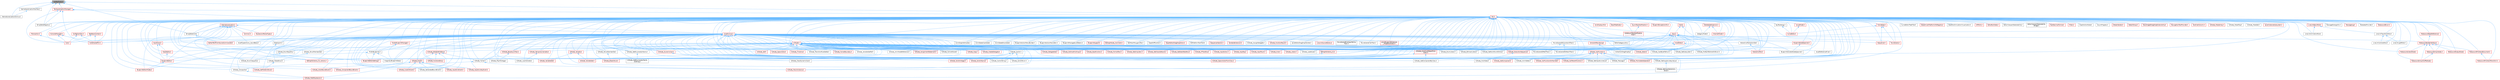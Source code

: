 digraph "LocKeyFuncs.h"
{
 // INTERACTIVE_SVG=YES
 // LATEX_PDF_SIZE
  bgcolor="transparent";
  edge [fontname=Helvetica,fontsize=10,labelfontname=Helvetica,labelfontsize=10];
  node [fontname=Helvetica,fontsize=10,shape=box,height=0.2,width=0.4];
  Node1 [id="Node000001",label="LocKeyFuncs.h",height=0.2,width=0.4,color="gray40", fillcolor="grey60", style="filled", fontcolor="black",tooltip=" "];
  Node1 -> Node2 [id="edge1_Node000001_Node000002",dir="back",color="steelblue1",style="solid",tooltip=" "];
  Node2 [id="Node000002",label="InternationalizationArchive.h",height=0.2,width=0.4,color="grey40", fillcolor="white", style="filled",URL="$da/d06/InternationalizationArchive_8h.html",tooltip=" "];
  Node1 -> Node3 [id="edge2_Node000001_Node000003",dir="back",color="steelblue1",style="solid",tooltip=" "];
  Node3 [id="Node000003",label="InternationalizationManifest.h",height=0.2,width=0.4,color="grey40", fillcolor="white", style="filled",URL="$db/d51/InternationalizationManifest_8h.html",tooltip=" "];
  Node3 -> Node2 [id="edge3_Node000003_Node000002",dir="back",color="steelblue1",style="solid",tooltip=" "];
  Node1 -> Node4 [id="edge4_Node000001_Node000004",dir="back",color="steelblue1",style="solid",tooltip=" "];
  Node4 [id="Node000004",label="StringTableCore.h",height=0.2,width=0.4,color="grey40", fillcolor="white", style="filled",URL="$d9/dd3/StringTableCore_8h.html",tooltip=" "];
  Node4 -> Node5 [id="edge5_Node000004_Node000005",dir="back",color="steelblue1",style="solid",tooltip=" "];
  Node5 [id="Node000005",label="GatherTextFromSourceCommandlet.h",height=0.2,width=0.4,color="red", fillcolor="#FFF0F0", style="filled",URL="$d7/ddb/GatherTextFromSourceCommandlet_8h.html",tooltip=" "];
  Node1 -> Node7 [id="edge6_Node000001_Node000007",dir="back",color="steelblue1",style="solid",tooltip=" "];
  Node7 [id="Node000007",label="StringTableRegistry.h",height=0.2,width=0.4,color="grey40", fillcolor="white", style="filled",URL="$d4/d59/StringTableRegistry_8h.html",tooltip=" "];
  Node1 -> Node8 [id="edge7_Node000001_Node000008",dir="back",color="steelblue1",style="solid",tooltip=" "];
  Node8 [id="Node000008",label="Text.h",height=0.2,width=0.4,color="red", fillcolor="#FFF0F0", style="filled",URL="$d6/d35/Text_8h.html",tooltip=" "];
  Node8 -> Node9 [id="edge8_Node000008_Node000009",dir="back",color="steelblue1",style="solid",tooltip=" "];
  Node9 [id="Node000009",label="AnimBlueprintExtension\l_PropertyAccess.h",height=0.2,width=0.4,color="red", fillcolor="#FFF0F0", style="filled",URL="$d2/db8/AnimBlueprintExtension__PropertyAccess_8h.html",tooltip=" "];
  Node8 -> Node11 [id="edge9_Node000008_Node000011",dir="back",color="steelblue1",style="solid",tooltip=" "];
  Node11 [id="Node000011",label="AnimGraphAttributes.h",height=0.2,width=0.4,color="grey40", fillcolor="white", style="filled",URL="$d3/d40/AnimGraphAttributes_8h.html",tooltip=" "];
  Node8 -> Node12 [id="edge10_Node000008_Node000012",dir="back",color="steelblue1",style="solid",tooltip=" "];
  Node12 [id="Node000012",label="AnimStateAliasNode.h",height=0.2,width=0.4,color="grey40", fillcolor="white", style="filled",URL="$d1/dd2/AnimStateAliasNode_8h.html",tooltip=" "];
  Node8 -> Node13 [id="edge11_Node000008_Node000013",dir="back",color="steelblue1",style="solid",tooltip=" "];
  Node13 [id="Node000013",label="AnimStateEntryNode.h",height=0.2,width=0.4,color="grey40", fillcolor="white", style="filled",URL="$de/d94/AnimStateEntryNode_8h.html",tooltip=" "];
  Node8 -> Node14 [id="edge12_Node000008_Node000014",dir="back",color="steelblue1",style="solid",tooltip=" "];
  Node14 [id="Node000014",label="AssetData.h",height=0.2,width=0.4,color="red", fillcolor="#FFF0F0", style="filled",URL="$d9/d19/AssetData_8h.html",tooltip=" "];
  Node14 -> Node51 [id="edge13_Node000014_Node000051",dir="back",color="steelblue1",style="solid",tooltip=" "];
  Node51 [id="Node000051",label="AssetReferenceFixer.h",height=0.2,width=0.4,color="grey40", fillcolor="white", style="filled",URL="$dd/da4/AssetReferenceFixer_8h.html",tooltip=" "];
  Node14 -> Node77 [id="edge14_Node000014_Node000077",dir="back",color="steelblue1",style="solid",tooltip=" "];
  Node77 [id="Node000077",label="CollectionDragDropOp.h",height=0.2,width=0.4,color="grey40", fillcolor="white", style="filled",URL="$d6/d23/CollectionDragDropOp_8h.html",tooltip=" "];
  Node14 -> Node263 [id="edge15_Node000014_Node000263",dir="back",color="steelblue1",style="solid",tooltip=" "];
  Node263 [id="Node000263",label="EdGraphSchema_K2.h",height=0.2,width=0.4,color="red", fillcolor="#FFF0F0", style="filled",URL="$d0/dcf/EdGraphSchema__K2_8h.html",tooltip=" "];
  Node263 -> Node271 [id="edge16_Node000263_Node000271",dir="back",color="steelblue1",style="solid",tooltip=" "];
  Node271 [id="Node000271",label="EdGraphSchema_K2_Actions.h",height=0.2,width=0.4,color="red", fillcolor="#FFF0F0", style="filled",URL="$d8/d9c/EdGraphSchema__K2__Actions_8h.html",tooltip=" "];
  Node8 -> Node51 [id="edge17_Node000008_Node000051",dir="back",color="steelblue1",style="solid",tooltip=" "];
  Node8 -> Node842 [id="edge18_Node000008_Node000842",dir="back",color="steelblue1",style="solid",tooltip=" "];
  Node842 [id="Node000842",label="AssetTypeActions_SoundBase.h",height=0.2,width=0.4,color="grey40", fillcolor="white", style="filled",URL="$db/d4e/AssetTypeActions__SoundBase_8h.html",tooltip=" "];
  Node8 -> Node843 [id="edge19_Node000008_Node000843",dir="back",color="steelblue1",style="solid",tooltip=" "];
  Node843 [id="Node000843",label="AsyncTaskNotification.h",height=0.2,width=0.4,color="red", fillcolor="#FFF0F0", style="filled",URL="$df/d7a/AsyncTaskNotification_8h.html",tooltip=" "];
  Node843 -> Node844 [id="edge20_Node000843_Node000844",dir="back",color="steelblue1",style="solid",tooltip=" "];
  Node844 [id="Node000844",label="CoreAsyncTaskNotification\lImpl.h",height=0.2,width=0.4,color="red", fillcolor="#FFF0F0", style="filled",URL="$dd/d5a/CoreAsyncTaskNotificationImpl_8h.html",tooltip=" "];
  Node8 -> Node854 [id="edge21_Node000008_Node000854",dir="back",color="steelblue1",style="solid",tooltip=" "];
  Node854 [id="Node000854",label="AxisDisplayInfo.h",height=0.2,width=0.4,color="red", fillcolor="#FFF0F0", style="filled",URL="$d4/d98/AxisDisplayInfo_8h.html",tooltip=" "];
  Node8 -> Node858 [id="edge22_Node000008_Node000858",dir="back",color="steelblue1",style="solid",tooltip=" "];
  Node858 [id="Node000858",label="BaseTreeNode.h",height=0.2,width=0.4,color="red", fillcolor="#FFF0F0", style="filled",URL="$da/dbe/BaseTreeNode_8h.html",tooltip=" "];
  Node8 -> Node82 [id="edge23_Node000008_Node000082",dir="back",color="steelblue1",style="solid",tooltip=" "];
  Node82 [id="Node000082",label="BlueprintActionMenuBuilder.h",height=0.2,width=0.4,color="grey40", fillcolor="white", style="filled",URL="$dd/dea/BlueprintActionMenuBuilder_8h.html",tooltip=" "];
  Node8 -> Node83 [id="edge24_Node000008_Node000083",dir="back",color="steelblue1",style="solid",tooltip=" "];
  Node83 [id="Node000083",label="BlueprintActionMenuItem.h",height=0.2,width=0.4,color="grey40", fillcolor="white", style="filled",URL="$d8/dca/BlueprintActionMenuItem_8h.html",tooltip=" "];
  Node8 -> Node86 [id="edge25_Node000008_Node000086",dir="back",color="steelblue1",style="solid",tooltip=" "];
  Node86 [id="Node000086",label="BlueprintEditor.h",height=0.2,width=0.4,color="red", fillcolor="#FFF0F0", style="filled",URL="$df/d7d/BlueprintEditor_8h.html",tooltip=" "];
  Node86 -> Node88 [id="edge26_Node000086_Node000088",dir="back",color="steelblue1",style="solid",tooltip=" "];
  Node88 [id="Node000088",label="BlueprintEditorModes.h",height=0.2,width=0.4,color="red", fillcolor="#FFF0F0", style="filled",URL="$d9/d70/BlueprintEditorModes_8h.html",tooltip=" "];
  Node8 -> Node88 [id="edge27_Node000008_Node000088",dir="back",color="steelblue1",style="solid",tooltip=" "];
  Node8 -> Node454 [id="edge28_Node000008_Node000454",dir="back",color="steelblue1",style="solid",tooltip=" "];
  Node454 [id="Node000454",label="BlueprintEditorSettings.h",height=0.2,width=0.4,color="red", fillcolor="#FFF0F0", style="filled",URL="$d4/dbc/BlueprintEditorSettings_8h.html",tooltip=" "];
  Node8 -> Node871 [id="edge29_Node000008_Node000871",dir="back",color="steelblue1",style="solid",tooltip=" "];
  Node871 [id="Node000871",label="BlueprintExceptionInfo.h",height=0.2,width=0.4,color="red", fillcolor="#FFF0F0", style="filled",URL="$d2/d2b/BlueprintExceptionInfo_8h.html",tooltip=" "];
  Node8 -> Node875 [id="edge30_Node000008_Node000875",dir="back",color="steelblue1",style="solid",tooltip=" "];
  Node875 [id="Node000875",label="BlueprintManagedListDetails.h",height=0.2,width=0.4,color="grey40", fillcolor="white", style="filled",URL="$da/d22/BlueprintManagedListDetails_8h.html",tooltip=" "];
  Node8 -> Node876 [id="edge31_Node000008_Node000876",dir="back",color="steelblue1",style="solid",tooltip=" "];
  Node876 [id="Node000876",label="BlueprintNodeSpawner.h",height=0.2,width=0.4,color="red", fillcolor="#FFF0F0", style="filled",URL="$d1/de9/BlueprintNodeSpawner_8h.html",tooltip=" "];
  Node876 -> Node881 [id="edge32_Node000876_Node000881",dir="back",color="steelblue1",style="solid",tooltip=" "];
  Node881 [id="Node000881",label="BlueprintVariableNodeSpawner.h",height=0.2,width=0.4,color="grey40", fillcolor="white", style="filled",URL="$db/dba/BlueprintVariableNodeSpawner_8h.html",tooltip=" "];
  Node8 -> Node883 [id="edge33_Node000008_Node000883",dir="back",color="steelblue1",style="solid",tooltip=" "];
  Node883 [id="Node000883",label="BlueprintSupport.h",height=0.2,width=0.4,color="red", fillcolor="#FFF0F0", style="filled",URL="$d1/d6c/BlueprintSupport_8h.html",tooltip=" "];
  Node8 -> Node881 [id="edge34_Node000008_Node000881",dir="back",color="steelblue1",style="solid",tooltip=" "];
  Node8 -> Node1027 [id="edge35_Node000008_Node001027",dir="back",color="steelblue1",style="solid",tooltip=" "];
  Node1027 [id="Node001027",label="Breakpoint.h",height=0.2,width=0.4,color="grey40", fillcolor="white", style="filled",URL="$d6/da3/Breakpoint_8h.html",tooltip=" "];
  Node1027 -> Node454 [id="edge36_Node001027_Node000454",dir="back",color="steelblue1",style="solid",tooltip=" "];
  Node8 -> Node1028 [id="edge37_Node000008_Node001028",dir="back",color="steelblue1",style="solid",tooltip=" "];
  Node1028 [id="Node001028",label="CategoryModel.h",height=0.2,width=0.4,color="grey40", fillcolor="white", style="filled",URL="$db/dfe/CategoryModel_8h.html",tooltip=" "];
  Node8 -> Node1029 [id="edge38_Node000008_Node001029",dir="back",color="steelblue1",style="solid",tooltip=" "];
  Node1029 [id="Node001029",label="ChannelModel.h",height=0.2,width=0.4,color="red", fillcolor="#FFF0F0", style="filled",URL="$de/d30/ChannelModel_8h.html",tooltip=" "];
  Node8 -> Node1031 [id="edge39_Node000008_Node001031",dir="back",color="steelblue1",style="solid",tooltip=" "];
  Node1031 [id="Node001031",label="Class.h",height=0.2,width=0.4,color="red", fillcolor="#FFF0F0", style="filled",URL="$d4/d05/Class_8h.html",tooltip=" "];
  Node1031 -> Node14 [id="edge40_Node001031_Node000014",dir="back",color="steelblue1",style="solid",tooltip=" "];
  Node1031 -> Node454 [id="edge41_Node001031_Node000454",dir="back",color="steelblue1",style="solid",tooltip=" "];
  Node1031 -> Node263 [id="edge42_Node001031_Node000263",dir="back",color="steelblue1",style="solid",tooltip=" "];
  Node1031 -> Node271 [id="edge43_Node001031_Node000271",dir="back",color="steelblue1",style="solid",tooltip=" "];
  Node1031 -> Node4196 [id="edge44_Node001031_Node004196",dir="back",color="steelblue1",style="solid",tooltip=" "];
  Node4196 [id="Node004196",label="EditorCategoryUtils.h",height=0.2,width=0.4,color="grey40", fillcolor="white", style="filled",URL="$d9/d6e/EditorCategoryUtils_8h.html",tooltip=" "];
  Node1031 -> Node4575 [id="edge45_Node001031_Node004575",dir="back",color="steelblue1",style="solid",tooltip=" "];
  Node4575 [id="Node004575",label="InteractiveTool.h",height=0.2,width=0.4,color="red", fillcolor="#FFF0F0", style="filled",URL="$d5/d55/InteractiveTool_8h.html",tooltip=" "];
  Node1031 -> Node919 [id="edge46_Node001031_Node000919",dir="back",color="steelblue1",style="solid",tooltip=" "];
  Node919 [id="Node000919",label="K2Node_BitmaskLiteral.h",height=0.2,width=0.4,color="grey40", fillcolor="white", style="filled",URL="$dc/de6/K2Node__BitmaskLiteral_8h.html",tooltip=" "];
  Node1031 -> Node150 [id="edge47_Node001031_Node000150",dir="back",color="steelblue1",style="solid",tooltip=" "];
  Node150 [id="Node000150",label="K2Node_CallFunction.h",height=0.2,width=0.4,color="red", fillcolor="#FFF0F0", style="filled",URL="$d5/d5f/K2Node__CallFunction_8h.html",tooltip=" "];
  Node150 -> Node152 [id="edge48_Node000150_Node000152",dir="back",color="steelblue1",style="solid",tooltip=" "];
  Node152 [id="Node000152",label="K2Node_AddComponent.h",height=0.2,width=0.4,color="red", fillcolor="#FFF0F0", style="filled",URL="$d9/dc9/K2Node__AddComponent_8h.html",tooltip=" "];
  Node150 -> Node153 [id="edge49_Node000150_Node000153",dir="back",color="steelblue1",style="solid",tooltip=" "];
  Node153 [id="Node000153",label="K2Node_AnimGetter.h",height=0.2,width=0.4,color="grey40", fillcolor="white", style="filled",URL="$dc/d9a/K2Node__AnimGetter_8h.html",tooltip=" "];
  Node150 -> Node156 [id="edge50_Node000150_Node000156",dir="back",color="steelblue1",style="solid",tooltip=" "];
  Node156 [id="Node000156",label="K2Node_CallFunctionOnMember.h",height=0.2,width=0.4,color="red", fillcolor="#FFF0F0", style="filled",URL="$d8/d2f/K2Node__CallFunctionOnMember_8h.html",tooltip=" "];
  Node150 -> Node158 [id="edge51_Node000150_Node000158",dir="back",color="steelblue1",style="solid",tooltip=" "];
  Node158 [id="Node000158",label="K2Node_CallParentFunction.h",height=0.2,width=0.4,color="red", fillcolor="#FFF0F0", style="filled",URL="$df/d77/K2Node__CallParentFunction_8h.html",tooltip=" "];
  Node150 -> Node160 [id="edge52_Node000150_Node000160",dir="back",color="steelblue1",style="solid",tooltip=" "];
  Node160 [id="Node000160",label="K2Node_GetInputAxisKeyValue.h",height=0.2,width=0.4,color="grey40", fillcolor="white", style="filled",URL="$d3/d5c/K2Node__GetInputAxisKeyValue_8h.html",tooltip=" "];
  Node160 -> Node161 [id="edge53_Node000160_Node000161",dir="back",color="steelblue1",style="solid",tooltip=" "];
  Node161 [id="Node000161",label="K2Node_GetInputVectorAxis\lValue.h",height=0.2,width=0.4,color="grey40", fillcolor="white", style="filled",URL="$da/dd9/K2Node__GetInputVectorAxisValue_8h.html",tooltip=" "];
  Node150 -> Node162 [id="edge54_Node000150_Node000162",dir="back",color="steelblue1",style="solid",tooltip=" "];
  Node162 [id="Node000162",label="K2Node_GetInputAxisValue.h",height=0.2,width=0.4,color="grey40", fillcolor="white", style="filled",URL="$db/d9b/K2Node__GetInputAxisValue_8h.html",tooltip=" "];
  Node150 -> Node164 [id="edge55_Node000150_Node000164",dir="back",color="steelblue1",style="solid",tooltip=" "];
  Node164 [id="Node000164",label="K2Node_Message.h",height=0.2,width=0.4,color="grey40", fillcolor="white", style="filled",URL="$d3/deb/K2Node__Message_8h.html",tooltip=" "];
  Node150 -> Node165 [id="edge56_Node000150_Node000165",dir="back",color="steelblue1",style="solid",tooltip=" "];
  Node165 [id="Node000165",label="K2Node_PromotableOperator.h",height=0.2,width=0.4,color="red", fillcolor="#FFF0F0", style="filled",URL="$db/d96/K2Node__PromotableOperator_8h.html",tooltip=" "];
  Node1031 -> Node168 [id="edge57_Node001031_Node000168",dir="back",color="steelblue1",style="solid",tooltip=" "];
  Node168 [id="Node000168",label="K2Node_CastByteToEnum.h",height=0.2,width=0.4,color="grey40", fillcolor="white", style="filled",URL="$d7/dcf/K2Node__CastByteToEnum_8h.html",tooltip=" "];
  Node1031 -> Node180 [id="edge58_Node001031_Node000180",dir="back",color="steelblue1",style="solid",tooltip=" "];
  Node180 [id="Node000180",label="K2Node_EnumLiteral.h",height=0.2,width=0.4,color="grey40", fillcolor="white", style="filled",URL="$d3/d1c/K2Node__EnumLiteral_8h.html",tooltip=" "];
  Node1031 -> Node193 [id="edge59_Node001031_Node000193",dir="back",color="steelblue1",style="solid",tooltip=" "];
  Node193 [id="Node000193",label="K2Node_ForEachElementInEnum.h",height=0.2,width=0.4,color="grey40", fillcolor="white", style="filled",URL="$d2/d15/K2Node__ForEachElementInEnum_8h.html",tooltip=" "];
  Node1031 -> Node195 [id="edge60_Node001031_Node000195",dir="back",color="steelblue1",style="solid",tooltip=" "];
  Node195 [id="Node000195",label="K2Node_GetNumEnumEntries.h",height=0.2,width=0.4,color="grey40", fillcolor="white", style="filled",URL="$d6/d60/K2Node__GetNumEnumEntries_8h.html",tooltip=" "];
  Node1031 -> Node955 [id="edge61_Node001031_Node000955",dir="back",color="steelblue1",style="solid",tooltip=" "];
  Node955 [id="Node000955",label="K2Node_Select.h",height=0.2,width=0.4,color="red", fillcolor="#FFF0F0", style="filled",URL="$d2/de5/K2Node__Select_8h.html",tooltip=" "];
  Node1031 -> Node204 [id="edge62_Node001031_Node000204",dir="back",color="steelblue1",style="solid",tooltip=" "];
  Node204 [id="Node000204",label="K2Node_SwitchEnum.h",height=0.2,width=0.4,color="grey40", fillcolor="white", style="filled",URL="$d1/df5/K2Node__SwitchEnum_8h.html",tooltip=" "];
  Node8 -> Node77 [id="edge63_Node000008_Node000077",dir="back",color="steelblue1",style="solid",tooltip=" "];
  Node8 -> Node5065 [id="edge64_Node000008_Node005065",dir="back",color="steelblue1",style="solid",tooltip=" "];
  Node5065 [id="Node005065",label="Common.h",height=0.2,width=0.4,color="red", fillcolor="#FFF0F0", style="filled",URL="$d3/d79/Plugins_2Runtime_2Harmonix_2Source_2HarmonixMetasound_2Public_2HarmonixMetasound_2Common_8h.html",tooltip=" "];
  Node8 -> Node1588 [id="edge65_Node000008_Node001588",dir="back",color="steelblue1",style="solid",tooltip=" "];
  Node1588 [id="Node001588",label="CompilerResultsLog.h",height=0.2,width=0.4,color="red", fillcolor="#FFF0F0", style="filled",URL="$dc/d68/CompilerResultsLog_8h.html",tooltip=" "];
  Node1588 -> Node171 [id="edge66_Node001588_Node000171",dir="back",color="steelblue1",style="solid",tooltip=" "];
  Node171 [id="Node000171",label="K2Node_MathExpression.h",height=0.2,width=0.4,color="red", fillcolor="#FFF0F0", style="filled",URL="$d4/de7/K2Node__MathExpression_8h.html",tooltip=" "];
  Node8 -> Node5088 [id="edge67_Node000008_Node005088",dir="back",color="steelblue1",style="solid",tooltip=" "];
  Node5088 [id="Node005088",label="ConfigCacheIni.h",height=0.2,width=0.4,color="red", fillcolor="#FFF0F0", style="filled",URL="$dd/d3f/ConfigCacheIni_8h.html",tooltip=" "];
  Node5088 -> Node5090 [id="edge68_Node005088_Node005090",dir="back",color="steelblue1",style="solid",tooltip=" "];
  Node5090 [id="Node005090",label="Core.h",height=0.2,width=0.4,color="red", fillcolor="#FFF0F0", style="filled",URL="$d6/dd7/Core_8h.html",tooltip=" "];
  Node5088 -> Node5091 [id="edge69_Node005088_Node005091",dir="back",color="steelblue1",style="solid",tooltip=" "];
  Node5091 [id="Node005091",label="CoreSharedPCH.h",height=0.2,width=0.4,color="red", fillcolor="#FFF0F0", style="filled",URL="$d8/de5/CoreSharedPCH_8h.html",tooltip=" "];
  Node8 -> Node5090 [id="edge70_Node000008_Node005090",dir="back",color="steelblue1",style="solid",tooltip=" "];
  Node8 -> Node844 [id="edge71_Node000008_Node000844",dir="back",color="steelblue1",style="solid",tooltip=" "];
  Node8 -> Node5097 [id="edge72_Node000008_Node005097",dir="back",color="steelblue1",style="solid",tooltip=" "];
  Node5097 [id="Node005097",label="CoreMinimal.h",height=0.2,width=0.4,color="red", fillcolor="#FFF0F0", style="filled",URL="$d7/d67/CoreMinimal_8h.html",tooltip=" "];
  Node5097 -> Node9 [id="edge73_Node005097_Node000009",dir="back",color="steelblue1",style="solid",tooltip=" "];
  Node5097 -> Node11 [id="edge74_Node005097_Node000011",dir="back",color="steelblue1",style="solid",tooltip=" "];
  Node5097 -> Node12 [id="edge75_Node005097_Node000012",dir="back",color="steelblue1",style="solid",tooltip=" "];
  Node5097 -> Node13 [id="edge76_Node005097_Node000013",dir="back",color="steelblue1",style="solid",tooltip=" "];
  Node5097 -> Node842 [id="edge77_Node005097_Node000842",dir="back",color="steelblue1",style="solid",tooltip=" "];
  Node5097 -> Node82 [id="edge78_Node005097_Node000082",dir="back",color="steelblue1",style="solid",tooltip=" "];
  Node5097 -> Node83 [id="edge79_Node005097_Node000083",dir="back",color="steelblue1",style="solid",tooltip=" "];
  Node5097 -> Node86 [id="edge80_Node005097_Node000086",dir="back",color="steelblue1",style="solid",tooltip=" "];
  Node5097 -> Node88 [id="edge81_Node005097_Node000088",dir="back",color="steelblue1",style="solid",tooltip=" "];
  Node5097 -> Node454 [id="edge82_Node005097_Node000454",dir="back",color="steelblue1",style="solid",tooltip=" "];
  Node5097 -> Node875 [id="edge83_Node005097_Node000875",dir="back",color="steelblue1",style="solid",tooltip=" "];
  Node5097 -> Node876 [id="edge84_Node005097_Node000876",dir="back",color="steelblue1",style="solid",tooltip=" "];
  Node5097 -> Node883 [id="edge85_Node005097_Node000883",dir="back",color="steelblue1",style="solid",tooltip=" "];
  Node5097 -> Node881 [id="edge86_Node005097_Node000881",dir="back",color="steelblue1",style="solid",tooltip=" "];
  Node5097 -> Node1027 [id="edge87_Node005097_Node001027",dir="back",color="steelblue1",style="solid",tooltip=" "];
  Node5097 -> Node77 [id="edge88_Node005097_Node000077",dir="back",color="steelblue1",style="solid",tooltip=" "];
  Node5097 -> Node1588 [id="edge89_Node005097_Node001588",dir="back",color="steelblue1",style="solid",tooltip=" "];
  Node5097 -> Node5090 [id="edge90_Node005097_Node005090",dir="back",color="steelblue1",style="solid",tooltip=" "];
  Node5097 -> Node5091 [id="edge91_Node005097_Node005091",dir="back",color="steelblue1",style="solid",tooltip=" "];
  Node5097 -> Node130 [id="edge92_Node005097_Node000130",dir="back",color="steelblue1",style="solid",tooltip=" "];
  Node130 [id="Node000130",label="EdGraphNode_Comment.h",height=0.2,width=0.4,color="red", fillcolor="#FFF0F0", style="filled",URL="$dd/d88/EdGraphNode__Comment_8h.html",tooltip=" "];
  Node5097 -> Node263 [id="edge93_Node005097_Node000263",dir="back",color="steelblue1",style="solid",tooltip=" "];
  Node5097 -> Node271 [id="edge94_Node005097_Node000271",dir="back",color="steelblue1",style="solid",tooltip=" "];
  Node5097 -> Node4567 [id="edge95_Node005097_Node004567",dir="back",color="steelblue1",style="solid",tooltip=" "];
  Node4567 [id="Node004567",label="EditMeshPolygonsTool.h",height=0.2,width=0.4,color="grey40", fillcolor="white", style="filled",URL="$d5/d72/EditMeshPolygonsTool_8h.html",tooltip=" "];
  Node5097 -> Node4196 [id="edge96_Node005097_Node004196",dir="back",color="steelblue1",style="solid",tooltip=" "];
  Node5097 -> Node909 [id="edge97_Node005097_Node000909",dir="back",color="steelblue1",style="solid",tooltip=" "];
  Node909 [id="Node000909",label="FindInBlueprintManager.h",height=0.2,width=0.4,color="red", fillcolor="#FFF0F0", style="filled",URL="$db/d3b/FindInBlueprintManager_8h.html",tooltip=" "];
  Node909 -> Node453 [id="edge98_Node000909_Node000453",dir="back",color="steelblue1",style="solid",tooltip=" "];
  Node453 [id="Node000453",label="FindInBlueprints.h",height=0.2,width=0.4,color="grey40", fillcolor="white", style="filled",URL="$d0/d27/FindInBlueprints_8h.html",tooltip=" "];
  Node453 -> Node86 [id="edge99_Node000453_Node000086",dir="back",color="steelblue1",style="solid",tooltip=" "];
  Node453 -> Node454 [id="edge100_Node000453_Node000454",dir="back",color="steelblue1",style="solid",tooltip=" "];
  Node453 -> Node455 [id="edge101_Node000453_Node000455",dir="back",color="steelblue1",style="solid",tooltip=" "];
  Node455 [id="Node000455",label="ImaginaryBlueprintData.h",height=0.2,width=0.4,color="grey40", fillcolor="white", style="filled",URL="$d9/d16/ImaginaryBlueprintData_8h.html",tooltip=" "];
  Node909 -> Node455 [id="edge102_Node000909_Node000455",dir="back",color="steelblue1",style="solid",tooltip=" "];
  Node5097 -> Node453 [id="edge103_Node005097_Node000453",dir="back",color="steelblue1",style="solid",tooltip=" "];
  Node5097 -> Node5 [id="edge104_Node005097_Node000005",dir="back",color="steelblue1",style="solid",tooltip=" "];
  Node5097 -> Node4102 [id="edge105_Node005097_Node004102",dir="back",color="steelblue1",style="solid",tooltip=" "];
  Node4102 [id="Node004102",label="GraphDiffControl.h",height=0.2,width=0.4,color="grey40", fillcolor="white", style="filled",URL="$d8/ded/GraphDiffControl_8h.html",tooltip=" "];
  Node5097 -> Node1917 [id="edge106_Node005097_Node001917",dir="back",color="steelblue1",style="solid",tooltip=" "];
  Node1917 [id="Node001917",label="GraphEditor.h",height=0.2,width=0.4,color="red", fillcolor="#FFF0F0", style="filled",URL="$dc/dc5/GraphEditor_8h.html",tooltip=" "];
  Node1917 -> Node86 [id="edge107_Node001917_Node000086",dir="back",color="steelblue1",style="solid",tooltip=" "];
  Node5097 -> Node457 [id="edge108_Node005097_Node000457",dir="back",color="steelblue1",style="solid",tooltip=" "];
  Node457 [id="Node000457",label="GraphEditorDragDropAction.h",height=0.2,width=0.4,color="red", fillcolor="#FFF0F0", style="filled",URL="$d7/d19/GraphEditorDragDropAction_8h.html",tooltip=" "];
  Node5097 -> Node6532 [id="edge109_Node005097_Node006532",dir="back",color="steelblue1",style="solid",tooltip=" "];
  Node6532 [id="Node006532",label="IOSPlatformTextField.h",height=0.2,width=0.4,color="grey40", fillcolor="white", style="filled",URL="$dc/de3/IOSPlatformTextField_8h.html",tooltip=" "];
  Node5097 -> Node2973 [id="edge110_Node005097_Node002973",dir="back",color="steelblue1",style="solid",tooltip=" "];
  Node2973 [id="Node002973",label="ISequencer.h",height=0.2,width=0.4,color="red", fillcolor="#FFF0F0", style="filled",URL="$d7/d1d/ISequencer_8h.html",tooltip=" "];
  Node5097 -> Node3530 [id="edge111_Node005097_Node003530",dir="back",color="steelblue1",style="solid",tooltip=" "];
  Node3530 [id="Node003530",label="ISequencerSection.h",height=0.2,width=0.4,color="red", fillcolor="#FFF0F0", style="filled",URL="$d7/d4b/ISequencerSection_8h.html",tooltip=" "];
  Node5097 -> Node6571 [id="edge112_Node005097_Node006571",dir="back",color="steelblue1",style="solid",tooltip=" "];
  Node6571 [id="Node006571",label="ISortableExtension.h",height=0.2,width=0.4,color="red", fillcolor="#FFF0F0", style="filled",URL="$dc/d6b/ISortableExtension_8h.html",tooltip=" "];
  Node5097 -> Node455 [id="edge113_Node005097_Node000455",dir="back",color="steelblue1",style="solid",tooltip=" "];
  Node5097 -> Node4509 [id="edge114_Node005097_Node004509",dir="back",color="steelblue1",style="solid",tooltip=" "];
  Node4509 [id="Node004509",label="InputChord.h",height=0.2,width=0.4,color="red", fillcolor="#FFF0F0", style="filled",URL="$da/dfe/InputChord_8h.html",tooltip=" "];
  Node4509 -> Node86 [id="edge115_Node004509_Node000086",dir="back",color="steelblue1",style="solid",tooltip=" "];
  Node4509 -> Node1917 [id="edge116_Node004509_Node001917",dir="back",color="steelblue1",style="solid",tooltip=" "];
  Node5097 -> Node4575 [id="edge117_Node005097_Node004575",dir="back",color="steelblue1",style="solid",tooltip=" "];
  Node5097 -> Node4616 [id="edge118_Node005097_Node004616",dir="back",color="steelblue1",style="solid",tooltip=" "];
  Node4616 [id="Node004616",label="InteractiveToolActionSet.h",height=0.2,width=0.4,color="grey40", fillcolor="white", style="filled",URL="$df/dc9/InteractiveToolActionSet_8h.html",tooltip=" "];
  Node4616 -> Node4575 [id="edge119_Node004616_Node004575",dir="back",color="steelblue1",style="solid",tooltip=" "];
  Node5097 -> Node914 [id="edge120_Node005097_Node000914",dir="back",color="steelblue1",style="solid",tooltip=" "];
  Node914 [id="Node000914",label="K2Node.h",height=0.2,width=0.4,color="red", fillcolor="#FFF0F0", style="filled",URL="$d5/d94/K2Node_8h.html",tooltip=" "];
  Node914 -> Node530 [id="edge121_Node000914_Node000530",dir="back",color="steelblue1",style="solid",tooltip=" "];
  Node530 [id="Node000530",label="K2Node_AnimNodeReference.h",height=0.2,width=0.4,color="grey40", fillcolor="white", style="filled",URL="$d2/d81/K2Node__AnimNodeReference_8h.html",tooltip=" "];
  Node914 -> Node915 [id="edge122_Node000914_Node000915",dir="back",color="steelblue1",style="solid",tooltip=" "];
  Node915 [id="Node000915",label="K2Node_AssignmentStatement.h",height=0.2,width=0.4,color="red", fillcolor="#FFF0F0", style="filled",URL="$d1/d32/K2Node__AssignmentStatement_8h.html",tooltip=" "];
  Node914 -> Node916 [id="edge123_Node000914_Node000916",dir="back",color="steelblue1",style="solid",tooltip=" "];
  Node916 [id="Node000916",label="K2Node_BaseAsyncTask.h",height=0.2,width=0.4,color="red", fillcolor="#FFF0F0", style="filled",URL="$d5/db7/K2Node__BaseAsyncTask_8h.html",tooltip=" "];
  Node916 -> Node918 [id="edge124_Node000916_Node000918",dir="back",color="steelblue1",style="solid",tooltip=" "];
  Node918 [id="Node000918",label="K2Node_PlayMontage.h",height=0.2,width=0.4,color="grey40", fillcolor="white", style="filled",URL="$d6/d6a/K2Node__PlayMontage_8h.html",tooltip=" "];
  Node914 -> Node919 [id="edge125_Node000914_Node000919",dir="back",color="steelblue1",style="solid",tooltip=" "];
  Node914 -> Node149 [id="edge126_Node000914_Node000149",dir="back",color="steelblue1",style="solid",tooltip=" "];
  Node149 [id="Node000149",label="K2Node_BreakStruct.h",height=0.2,width=0.4,color="red", fillcolor="#FFF0F0", style="filled",URL="$df/d93/K2Node__BreakStruct_8h.html",tooltip=" "];
  Node914 -> Node150 [id="edge127_Node000914_Node000150",dir="back",color="steelblue1",style="solid",tooltip=" "];
  Node914 -> Node168 [id="edge128_Node000914_Node000168",dir="back",color="steelblue1",style="solid",tooltip=" "];
  Node914 -> Node179 [id="edge129_Node000914_Node000179",dir="back",color="steelblue1",style="solid",tooltip=" "];
  Node179 [id="Node000179",label="K2Node_ClassDynamicCast.h",height=0.2,width=0.4,color="grey40", fillcolor="white", style="filled",URL="$d1/d23/K2Node__ClassDynamicCast_8h.html",tooltip=" "];
  Node914 -> Node172 [id="edge130_Node000914_Node000172",dir="back",color="steelblue1",style="solid",tooltip=" "];
  Node172 [id="Node000172",label="K2Node_ConstructObjectFrom\lClass.h",height=0.2,width=0.4,color="red", fillcolor="#FFF0F0", style="filled",URL="$d6/de4/K2Node__ConstructObjectFromClass_8h.html",tooltip=" "];
  Node172 -> Node173 [id="edge131_Node000172_Node000173",dir="back",color="steelblue1",style="solid",tooltip=" "];
  Node173 [id="Node000173",label="K2Node_AddComponentByClass.h",height=0.2,width=0.4,color="grey40", fillcolor="white", style="filled",URL="$df/de1/K2Node__AddComponentByClass_8h.html",tooltip=" "];
  Node172 -> Node175 [id="edge132_Node000172_Node000175",dir="back",color="steelblue1",style="solid",tooltip=" "];
  Node175 [id="Node000175",label="K2Node_SpawnActorFromClass.h",height=0.2,width=0.4,color="red", fillcolor="#FFF0F0", style="filled",URL="$dc/d71/K2Node__SpawnActorFromClass_8h.html",tooltip=" "];
  Node914 -> Node920 [id="edge133_Node000914_Node000920",dir="back",color="steelblue1",style="solid",tooltip=" "];
  Node920 [id="Node000920",label="K2Node_ConvertAsset.h",height=0.2,width=0.4,color="grey40", fillcolor="white", style="filled",URL="$d0/da7/K2Node__ConvertAsset_8h.html",tooltip=" "];
  Node914 -> Node921 [id="edge134_Node000914_Node000921",dir="back",color="steelblue1",style="solid",tooltip=" "];
  Node921 [id="Node000921",label="K2Node_Copy.h",height=0.2,width=0.4,color="red", fillcolor="#FFF0F0", style="filled",URL="$d5/dce/K2Node__Copy_8h.html",tooltip=" "];
  Node914 -> Node922 [id="edge135_Node000914_Node000922",dir="back",color="steelblue1",style="solid",tooltip=" "];
  Node922 [id="Node000922",label="K2Node_CreateDelegate.h",height=0.2,width=0.4,color="red", fillcolor="#FFF0F0", style="filled",URL="$d2/d7e/K2Node__CreateDelegate_8h.html",tooltip=" "];
  Node914 -> Node177 [id="edge136_Node000914_Node000177",dir="back",color="steelblue1",style="solid",tooltip=" "];
  Node177 [id="Node000177",label="K2Node_DelegateSet.h",height=0.2,width=0.4,color="red", fillcolor="#FFF0F0", style="filled",URL="$d0/d7b/K2Node__DelegateSet_8h.html",tooltip=" "];
  Node914 -> Node924 [id="edge137_Node000914_Node000924",dir="back",color="steelblue1",style="solid",tooltip=" "];
  Node924 [id="Node000924",label="K2Node_DoOnceMultiInput.h",height=0.2,width=0.4,color="red", fillcolor="#FFF0F0", style="filled",URL="$d8/db3/K2Node__DoOnceMultiInput_8h.html",tooltip=" "];
  Node914 -> Node178 [id="edge138_Node000914_Node000178",dir="back",color="steelblue1",style="solid",tooltip=" "];
  Node178 [id="Node000178",label="K2Node_DynamicCast.h",height=0.2,width=0.4,color="red", fillcolor="#FFF0F0", style="filled",URL="$dc/d1c/K2Node__DynamicCast_8h.html",tooltip=" "];
  Node178 -> Node179 [id="edge139_Node000178_Node000179",dir="back",color="steelblue1",style="solid",tooltip=" "];
  Node914 -> Node925 [id="edge140_Node000914_Node000925",dir="back",color="steelblue1",style="solid",tooltip=" "];
  Node925 [id="Node000925",label="K2Node_EaseFunction.h",height=0.2,width=0.4,color="red", fillcolor="#FFF0F0", style="filled",URL="$d7/db4/K2Node__EaseFunction_8h.html",tooltip=" "];
  Node914 -> Node926 [id="edge141_Node000914_Node000926",dir="back",color="steelblue1",style="solid",tooltip=" "];
  Node926 [id="Node000926",label="K2Node_EditablePinBase.h",height=0.2,width=0.4,color="red", fillcolor="#FFF0F0", style="filled",URL="$dd/d63/K2Node__EditablePinBase_8h.html",tooltip=" "];
  Node926 -> Node176 [id="edge142_Node000926_Node000176",dir="back",color="steelblue1",style="solid",tooltip=" "];
  Node176 [id="Node000176",label="K2Node_CustomEvent.h",height=0.2,width=0.4,color="red", fillcolor="#FFF0F0", style="filled",URL="$d1/d06/K2Node__CustomEvent_8h.html",tooltip=" "];
  Node926 -> Node181 [id="edge143_Node000926_Node000181",dir="back",color="steelblue1",style="solid",tooltip=" "];
  Node181 [id="Node000181",label="K2Node_Event.h",height=0.2,width=0.4,color="red", fillcolor="#FFF0F0", style="filled",URL="$dd/d9e/K2Node__Event_8h.html",tooltip=" "];
  Node181 -> Node139 [id="edge144_Node000181_Node000139",dir="back",color="steelblue1",style="solid",tooltip=" "];
  Node139 [id="Node000139",label="K2Node_ActorBoundEvent.h",height=0.2,width=0.4,color="red", fillcolor="#FFF0F0", style="filled",URL="$d8/db3/K2Node__ActorBoundEvent_8h.html",tooltip=" "];
  Node181 -> Node169 [id="edge145_Node000181_Node000169",dir="back",color="steelblue1",style="solid",tooltip=" "];
  Node169 [id="Node000169",label="K2Node_ComponentBoundEvent.h",height=0.2,width=0.4,color="red", fillcolor="#FFF0F0", style="filled",URL="$d7/d15/K2Node__ComponentBoundEvent_8h.html",tooltip=" "];
  Node181 -> Node176 [id="edge146_Node000181_Node000176",dir="back",color="steelblue1",style="solid",tooltip=" "];
  Node181 -> Node185 [id="edge147_Node000181_Node000185",dir="back",color="steelblue1",style="solid",tooltip=" "];
  Node185 [id="Node000185",label="K2Node_GeneratedBoundEvent.h",height=0.2,width=0.4,color="grey40", fillcolor="white", style="filled",URL="$d4/dc1/K2Node__GeneratedBoundEvent_8h.html",tooltip=" "];
  Node181 -> Node187 [id="edge148_Node000181_Node000187",dir="back",color="steelblue1",style="solid",tooltip=" "];
  Node187 [id="Node000187",label="K2Node_InputAxisEvent.h",height=0.2,width=0.4,color="red", fillcolor="#FFF0F0", style="filled",URL="$d5/dd9/K2Node__InputAxisEvent_8h.html",tooltip=" "];
  Node181 -> Node188 [id="edge149_Node000181_Node000188",dir="back",color="steelblue1",style="solid",tooltip=" "];
  Node188 [id="Node000188",label="K2Node_InputAxisKeyEvent.h",height=0.2,width=0.4,color="red", fillcolor="#FFF0F0", style="filled",URL="$d8/d36/K2Node__InputAxisKeyEvent_8h.html",tooltip=" "];
  Node926 -> Node927 [id="edge150_Node000926_Node000927",dir="back",color="steelblue1",style="solid",tooltip=" "];
  Node927 [id="Node000927",label="K2Node_FunctionEntry.h",height=0.2,width=0.4,color="red", fillcolor="#FFF0F0", style="filled",URL="$d8/d11/K2Node__FunctionEntry_8h.html",tooltip=" "];
  Node926 -> Node930 [id="edge151_Node000926_Node000930",dir="back",color="steelblue1",style="solid",tooltip=" "];
  Node930 [id="Node000930",label="K2Node_Tunnel.h",height=0.2,width=0.4,color="grey40", fillcolor="white", style="filled",URL="$d2/d04/K2Node__Tunnel_8h.html",tooltip=" "];
  Node930 -> Node170 [id="edge152_Node000930_Node000170",dir="back",color="steelblue1",style="solid",tooltip=" "];
  Node170 [id="Node000170",label="K2Node_Composite.h",height=0.2,width=0.4,color="grey40", fillcolor="white", style="filled",URL="$d9/d9a/K2Node__Composite_8h.html",tooltip=" "];
  Node170 -> Node171 [id="edge153_Node000170_Node000171",dir="back",color="steelblue1",style="solid",tooltip=" "];
  Node930 -> Node198 [id="edge154_Node000930_Node000198",dir="back",color="steelblue1",style="solid",tooltip=" "];
  Node198 [id="Node000198",label="K2Node_MacroInstance.h",height=0.2,width=0.4,color="red", fillcolor="#FFF0F0", style="filled",URL="$d1/d45/K2Node__MacroInstance_8h.html",tooltip=" "];
  Node914 -> Node931 [id="edge155_Node000914_Node000931",dir="back",color="steelblue1",style="solid",tooltip=" "];
  Node931 [id="Node000931",label="K2Node_EnumEquality.h",height=0.2,width=0.4,color="grey40", fillcolor="white", style="filled",URL="$d4/d88/K2Node__EnumEquality_8h.html",tooltip=" "];
  Node931 -> Node932 [id="edge156_Node000931_Node000932",dir="back",color="steelblue1",style="solid",tooltip=" "];
  Node932 [id="Node000932",label="K2Node_EnumInequality.h",height=0.2,width=0.4,color="grey40", fillcolor="white", style="filled",URL="$d7/d5f/K2Node__EnumInequality_8h.html",tooltip=" "];
  Node914 -> Node180 [id="edge157_Node000914_Node000180",dir="back",color="steelblue1",style="solid",tooltip=" "];
  Node914 -> Node933 [id="edge158_Node000914_Node000933",dir="back",color="steelblue1",style="solid",tooltip=" "];
  Node933 [id="Node000933",label="K2Node_ExecutionSequence.h",height=0.2,width=0.4,color="red", fillcolor="#FFF0F0", style="filled",URL="$da/d97/K2Node__ExecutionSequence_8h.html",tooltip=" "];
  Node933 -> Node934 [id="edge159_Node000933_Node000934",dir="back",color="steelblue1",style="solid",tooltip=" "];
  Node934 [id="Node000934",label="K2Node_MultiGate.h",height=0.2,width=0.4,color="grey40", fillcolor="white", style="filled",URL="$d6/da1/K2Node__MultiGate_8h.html",tooltip=" "];
  Node914 -> Node193 [id="edge160_Node000914_Node000193",dir="back",color="steelblue1",style="solid",tooltip=" "];
  Node914 -> Node935 [id="edge161_Node000914_Node000935",dir="back",color="steelblue1",style="solid",tooltip=" "];
  Node935 [id="Node000935",label="K2Node_FormatText.h",height=0.2,width=0.4,color="red", fillcolor="#FFF0F0", style="filled",URL="$d0/d94/K2Node__FormatText_8h.html",tooltip=" "];
  Node914 -> Node937 [id="edge162_Node000914_Node000937",dir="back",color="steelblue1",style="solid",tooltip=" "];
  Node937 [id="Node000937",label="K2Node_GetArrayItem.h",height=0.2,width=0.4,color="red", fillcolor="#FFF0F0", style="filled",URL="$df/db6/K2Node__GetArrayItem_8h.html",tooltip=" "];
  Node914 -> Node938 [id="edge163_Node000914_Node000938",dir="back",color="steelblue1",style="solid",tooltip=" "];
  Node938 [id="Node000938",label="K2Node_GetClassDefaults.h",height=0.2,width=0.4,color="red", fillcolor="#FFF0F0", style="filled",URL="$d8/d5e/K2Node__GetClassDefaults_8h.html",tooltip=" "];
  Node914 -> Node194 [id="edge164_Node000914_Node000194",dir="back",color="steelblue1",style="solid",tooltip=" "];
  Node194 [id="Node000194",label="K2Node_GetDataTableRow.h",height=0.2,width=0.4,color="red", fillcolor="#FFF0F0", style="filled",URL="$d5/d7f/K2Node__GetDataTableRow_8h.html",tooltip=" "];
  Node914 -> Node939 [id="edge165_Node000914_Node000939",dir="back",color="steelblue1",style="solid",tooltip=" "];
  Node939 [id="Node000939",label="K2Node_GetEnumeratorName.h",height=0.2,width=0.4,color="grey40", fillcolor="white", style="filled",URL="$d1/d1f/K2Node__GetEnumeratorName_8h.html",tooltip=" "];
  Node939 -> Node940 [id="edge166_Node000939_Node000940",dir="back",color="steelblue1",style="solid",tooltip=" "];
  Node940 [id="Node000940",label="K2Node_GetEnumeratorName\lAsString.h",height=0.2,width=0.4,color="grey40", fillcolor="white", style="filled",URL="$d8/d77/K2Node__GetEnumeratorNameAsString_8h.html",tooltip=" "];
  Node914 -> Node195 [id="edge167_Node000914_Node000195",dir="back",color="steelblue1",style="solid",tooltip=" "];
  Node914 -> Node942 [id="edge168_Node000914_Node000942",dir="back",color="steelblue1",style="solid",tooltip=" "];
  Node942 [id="Node000942",label="K2Node_GetSubsystem.h",height=0.2,width=0.4,color="grey40", fillcolor="white", style="filled",URL="$d6/d44/K2Node__GetSubsystem_8h.html",tooltip=" "];
  Node914 -> Node943 [id="edge169_Node000914_Node000943",dir="back",color="steelblue1",style="solid",tooltip=" "];
  Node943 [id="Node000943",label="K2Node_IfThenElse.h",height=0.2,width=0.4,color="red", fillcolor="#FFF0F0", style="filled",URL="$d7/d43/K2Node__IfThenElse_8h.html",tooltip=" "];
  Node914 -> Node196 [id="edge170_Node000914_Node000196",dir="back",color="steelblue1",style="solid",tooltip=" "];
  Node196 [id="Node000196",label="K2Node_InputAction.h",height=0.2,width=0.4,color="red", fillcolor="#FFF0F0", style="filled",URL="$d7/d16/K2Node__InputAction_8h.html",tooltip=" "];
  Node914 -> Node197 [id="edge171_Node000914_Node000197",dir="back",color="steelblue1",style="solid",tooltip=" "];
  Node197 [id="Node000197",label="K2Node_InputKey.h",height=0.2,width=0.4,color="red", fillcolor="#FFF0F0", style="filled",URL="$d2/dd5/K2Node__InputKey_8h.html",tooltip=" "];
  Node914 -> Node944 [id="edge172_Node000914_Node000944",dir="back",color="steelblue1",style="solid",tooltip=" "];
  Node944 [id="Node000944",label="K2Node_InputTouch.h",height=0.2,width=0.4,color="red", fillcolor="#FFF0F0", style="filled",URL="$d4/d0f/K2Node__InputTouch_8h.html",tooltip=" "];
  Node914 -> Node945 [id="edge173_Node000914_Node000945",dir="back",color="steelblue1",style="solid",tooltip=" "];
  Node945 [id="Node000945",label="K2Node_Knot.h",height=0.2,width=0.4,color="red", fillcolor="#FFF0F0", style="filled",URL="$d2/dfd/K2Node__Knot_8h.html",tooltip=" "];
  Node914 -> Node946 [id="edge174_Node000914_Node000946",dir="back",color="steelblue1",style="solid",tooltip=" "];
  Node946 [id="Node000946",label="K2Node_Literal.h",height=0.2,width=0.4,color="red", fillcolor="#FFF0F0", style="filled",URL="$da/d6c/K2Node__Literal_8h.html",tooltip=" "];
  Node914 -> Node947 [id="edge175_Node000914_Node000947",dir="back",color="steelblue1",style="solid",tooltip=" "];
  Node947 [id="Node000947",label="K2Node_LoadAsset.h",height=0.2,width=0.4,color="grey40", fillcolor="white", style="filled",URL="$db/d4b/K2Node__LoadAsset_8h.html",tooltip=" "];
  Node914 -> Node198 [id="edge176_Node000914_Node000198",dir="back",color="steelblue1",style="solid",tooltip=" "];
  Node914 -> Node199 [id="edge177_Node000914_Node000199",dir="back",color="steelblue1",style="solid",tooltip=" "];
  Node199 [id="Node000199",label="K2Node_MakeStruct.h",height=0.2,width=0.4,color="grey40", fillcolor="white", style="filled",URL="$de/de5/K2Node__MakeStruct_8h.html",tooltip=" "];
  Node199 -> Node200 [id="edge178_Node000199_Node000200",dir="back",color="steelblue1",style="solid",tooltip=" "];
  Node200 [id="Node000200",label="K2Node_SetFieldsInStruct.h",height=0.2,width=0.4,color="red", fillcolor="#FFF0F0", style="filled",URL="$d0/d0c/K2Node__SetFieldsInStruct_8h.html",tooltip=" "];
  Node914 -> Node955 [id="edge179_Node000914_Node000955",dir="back",color="steelblue1",style="solid",tooltip=" "];
  Node914 -> Node956 [id="edge180_Node000914_Node000956",dir="back",color="steelblue1",style="solid",tooltip=" "];
  Node956 [id="Node000956",label="K2Node_Self.h",height=0.2,width=0.4,color="red", fillcolor="#FFF0F0", style="filled",URL="$d3/d27/K2Node__Self_8h.html",tooltip=" "];
  Node914 -> Node201 [id="edge181_Node000914_Node000201",dir="back",color="steelblue1",style="solid",tooltip=" "];
  Node201 [id="Node000201",label="K2Node_SpawnActor.h",height=0.2,width=0.4,color="red", fillcolor="#FFF0F0", style="filled",URL="$df/dd1/K2Node__SpawnActor_8h.html",tooltip=" "];
  Node914 -> Node175 [id="edge182_Node000914_Node000175",dir="back",color="steelblue1",style="solid",tooltip=" "];
  Node914 -> Node202 [id="edge183_Node000914_Node000202",dir="back",color="steelblue1",style="solid",tooltip=" "];
  Node202 [id="Node000202",label="K2Node_StructMemberGet.h",height=0.2,width=0.4,color="grey40", fillcolor="white", style="filled",URL="$d3/d37/K2Node__StructMemberGet_8h.html",tooltip=" "];
  Node202 -> Node149 [id="edge184_Node000202_Node000149",dir="back",color="steelblue1",style="solid",tooltip=" "];
  Node914 -> Node203 [id="edge185_Node000914_Node000203",dir="back",color="steelblue1",style="solid",tooltip=" "];
  Node203 [id="Node000203",label="K2Node_StructMemberSet.h",height=0.2,width=0.4,color="grey40", fillcolor="white", style="filled",URL="$df/d40/K2Node__StructMemberSet_8h.html",tooltip=" "];
  Node203 -> Node199 [id="edge186_Node000203_Node000199",dir="back",color="steelblue1",style="solid",tooltip=" "];
  Node914 -> Node960 [id="edge187_Node000914_Node000960",dir="back",color="steelblue1",style="solid",tooltip=" "];
  Node960 [id="Node000960",label="K2Node_Switch.h",height=0.2,width=0.4,color="grey40", fillcolor="white", style="filled",URL="$dc/d1a/K2Node__Switch_8h.html",tooltip=" "];
  Node960 -> Node204 [id="edge188_Node000960_Node000204",dir="back",color="steelblue1",style="solid",tooltip=" "];
  Node960 -> Node961 [id="edge189_Node000960_Node000961",dir="back",color="steelblue1",style="solid",tooltip=" "];
  Node961 [id="Node000961",label="K2Node_SwitchInteger.h",height=0.2,width=0.4,color="red", fillcolor="#FFF0F0", style="filled",URL="$d4/d66/K2Node__SwitchInteger_8h.html",tooltip=" "];
  Node960 -> Node962 [id="edge190_Node000960_Node000962",dir="back",color="steelblue1",style="solid",tooltip=" "];
  Node962 [id="Node000962",label="K2Node_SwitchName.h",height=0.2,width=0.4,color="red", fillcolor="#FFF0F0", style="filled",URL="$d9/df7/K2Node__SwitchName_8h.html",tooltip=" "];
  Node960 -> Node963 [id="edge191_Node000960_Node000963",dir="back",color="steelblue1",style="solid",tooltip=" "];
  Node963 [id="Node000963",label="K2Node_SwitchString.h",height=0.2,width=0.4,color="grey40", fillcolor="white", style="filled",URL="$da/da6/K2Node__SwitchString_8h.html",tooltip=" "];
  Node914 -> Node204 [id="edge192_Node000914_Node000204",dir="back",color="steelblue1",style="solid",tooltip=" "];
  Node914 -> Node205 [id="edge193_Node000914_Node000205",dir="back",color="steelblue1",style="solid",tooltip=" "];
  Node205 [id="Node000205",label="K2Node_TemporaryVariable.h",height=0.2,width=0.4,color="red", fillcolor="#FFF0F0", style="filled",URL="$d1/d6a/K2Node__TemporaryVariable_8h.html",tooltip=" "];
  Node205 -> Node206 [id="edge194_Node000205_Node000206",dir="back",color="steelblue1",style="solid",tooltip=" "];
  Node206 [id="Node000206",label="K2Node_LocalVariable.h",height=0.2,width=0.4,color="grey40", fillcolor="white", style="filled",URL="$d4/d4f/K2Node__LocalVariable_8h.html",tooltip=" "];
  Node914 -> Node964 [id="edge195_Node000914_Node000964",dir="back",color="steelblue1",style="solid",tooltip=" "];
  Node964 [id="Node000964",label="K2Node_Timeline.h",height=0.2,width=0.4,color="red", fillcolor="#FFF0F0", style="filled",URL="$dd/dd4/K2Node__Timeline_8h.html",tooltip=" "];
  Node914 -> Node965 [id="edge196_Node000914_Node000965",dir="back",color="steelblue1",style="solid",tooltip=" "];
  Node965 [id="Node000965",label="K2Node_TransitionRuleGetter.h",height=0.2,width=0.4,color="grey40", fillcolor="white", style="filled",URL="$da/d0d/K2Node__TransitionRuleGetter_8h.html",tooltip=" "];
  Node914 -> Node930 [id="edge197_Node000914_Node000930",dir="back",color="steelblue1",style="solid",tooltip=" "];
  Node914 -> Node966 [id="edge198_Node000914_Node000966",dir="back",color="steelblue1",style="solid",tooltip=" "];
  Node966 [id="Node000966",label="K2Node_TunnelBoundary.h",height=0.2,width=0.4,color="red", fillcolor="#FFF0F0", style="filled",URL="$d3/d2f/K2Node__TunnelBoundary_8h.html",tooltip=" "];
  Node914 -> Node967 [id="edge199_Node000914_Node000967",dir="back",color="steelblue1",style="solid",tooltip=" "];
  Node967 [id="Node000967",label="K2Node_Variable.h",height=0.2,width=0.4,color="red", fillcolor="#FFF0F0", style="filled",URL="$d7/dbe/K2Node__Variable_8h.html",tooltip=" "];
  Node967 -> Node207 [id="edge200_Node000967_Node000207",dir="back",color="steelblue1",style="solid",tooltip=" "];
  Node207 [id="Node000207",label="K2Node_VariableGet.h",height=0.2,width=0.4,color="red", fillcolor="#FFF0F0", style="filled",URL="$d3/de0/K2Node__VariableGet_8h.html",tooltip=" "];
  Node967 -> Node208 [id="edge201_Node000967_Node000208",dir="back",color="steelblue1",style="solid",tooltip=" "];
  Node208 [id="Node000208",label="K2Node_VariableSet.h",height=0.2,width=0.4,color="red", fillcolor="#FFF0F0", style="filled",URL="$d9/d54/K2Node__VariableSet_8h.html",tooltip=" "];
  Node914 -> Node209 [id="edge202_Node000914_Node000209",dir="back",color="steelblue1",style="solid",tooltip=" "];
  Node209 [id="Node000209",label="K2Node_VariableSetRef.h",height=0.2,width=0.4,color="grey40", fillcolor="white", style="filled",URL="$dc/de5/K2Node__VariableSetRef_8h.html",tooltip=" "];
  Node5097 -> Node139 [id="edge203_Node005097_Node000139",dir="back",color="steelblue1",style="solid",tooltip=" "];
  Node5097 -> Node152 [id="edge204_Node005097_Node000152",dir="back",color="steelblue1",style="solid",tooltip=" "];
  Node5097 -> Node173 [id="edge205_Node005097_Node000173",dir="back",color="steelblue1",style="solid",tooltip=" "];
  Node5097 -> Node153 [id="edge206_Node005097_Node000153",dir="back",color="steelblue1",style="solid",tooltip=" "];
  Node5097 -> Node530 [id="edge207_Node005097_Node000530",dir="back",color="steelblue1",style="solid",tooltip=" "];
  Node5097 -> Node142 [id="edge208_Node005097_Node000142",dir="back",color="steelblue1",style="solid",tooltip=" "];
  Node142 [id="Node000142",label="K2Node_AssignDelegate.h",height=0.2,width=0.4,color="grey40", fillcolor="white", style="filled",URL="$d1/dcc/K2Node__AssignDelegate_8h.html",tooltip=" "];
  Node5097 -> Node915 [id="edge209_Node005097_Node000915",dir="back",color="steelblue1",style="solid",tooltip=" "];
  Node5097 -> Node916 [id="edge210_Node005097_Node000916",dir="back",color="steelblue1",style="solid",tooltip=" "];
  Node5097 -> Node919 [id="edge211_Node005097_Node000919",dir="back",color="steelblue1",style="solid",tooltip=" "];
  Node5097 -> Node149 [id="edge212_Node005097_Node000149",dir="back",color="steelblue1",style="solid",tooltip=" "];
  Node5097 -> Node150 [id="edge213_Node005097_Node000150",dir="back",color="steelblue1",style="solid",tooltip=" "];
  Node5097 -> Node156 [id="edge214_Node005097_Node000156",dir="back",color="steelblue1",style="solid",tooltip=" "];
  Node5097 -> Node158 [id="edge215_Node005097_Node000158",dir="back",color="steelblue1",style="solid",tooltip=" "];
  Node5097 -> Node168 [id="edge216_Node005097_Node000168",dir="back",color="steelblue1",style="solid",tooltip=" "];
  Node5097 -> Node179 [id="edge217_Node005097_Node000179",dir="back",color="steelblue1",style="solid",tooltip=" "];
  Node5097 -> Node169 [id="edge218_Node005097_Node000169",dir="back",color="steelblue1",style="solid",tooltip=" "];
  Node5097 -> Node170 [id="edge219_Node005097_Node000170",dir="back",color="steelblue1",style="solid",tooltip=" "];
  Node5097 -> Node172 [id="edge220_Node005097_Node000172",dir="back",color="steelblue1",style="solid",tooltip=" "];
  Node5097 -> Node920 [id="edge221_Node005097_Node000920",dir="back",color="steelblue1",style="solid",tooltip=" "];
  Node5097 -> Node921 [id="edge222_Node005097_Node000921",dir="back",color="steelblue1",style="solid",tooltip=" "];
  Node5097 -> Node922 [id="edge223_Node005097_Node000922",dir="back",color="steelblue1",style="solid",tooltip=" "];
  Node5097 -> Node176 [id="edge224_Node005097_Node000176",dir="back",color="steelblue1",style="solid",tooltip=" "];
  Node5097 -> Node177 [id="edge225_Node005097_Node000177",dir="back",color="steelblue1",style="solid",tooltip=" "];
  Node5097 -> Node924 [id="edge226_Node005097_Node000924",dir="back",color="steelblue1",style="solid",tooltip=" "];
  Node5097 -> Node178 [id="edge227_Node005097_Node000178",dir="back",color="steelblue1",style="solid",tooltip=" "];
  Node5097 -> Node925 [id="edge228_Node005097_Node000925",dir="back",color="steelblue1",style="solid",tooltip=" "];
  Node5097 -> Node926 [id="edge229_Node005097_Node000926",dir="back",color="steelblue1",style="solid",tooltip=" "];
  Node5097 -> Node931 [id="edge230_Node005097_Node000931",dir="back",color="steelblue1",style="solid",tooltip=" "];
  Node5097 -> Node932 [id="edge231_Node005097_Node000932",dir="back",color="steelblue1",style="solid",tooltip=" "];
  Node5097 -> Node180 [id="edge232_Node005097_Node000180",dir="back",color="steelblue1",style="solid",tooltip=" "];
  Node5097 -> Node181 [id="edge233_Node005097_Node000181",dir="back",color="steelblue1",style="solid",tooltip=" "];
  Node5097 -> Node933 [id="edge234_Node005097_Node000933",dir="back",color="steelblue1",style="solid",tooltip=" "];
  Node5097 -> Node193 [id="edge235_Node005097_Node000193",dir="back",color="steelblue1",style="solid",tooltip=" "];
  Node5097 -> Node935 [id="edge236_Node005097_Node000935",dir="back",color="steelblue1",style="solid",tooltip=" "];
  Node5097 -> Node927 [id="edge237_Node005097_Node000927",dir="back",color="steelblue1",style="solid",tooltip=" "];
  Node5097 -> Node929 [id="edge238_Node005097_Node000929",dir="back",color="steelblue1",style="solid",tooltip=" "];
  Node929 [id="Node000929",label="K2Node_FunctionResult.h",height=0.2,width=0.4,color="red", fillcolor="#FFF0F0", style="filled",URL="$d5/daa/K2Node__FunctionResult_8h.html",tooltip=" "];
  Node5097 -> Node185 [id="edge239_Node005097_Node000185",dir="back",color="steelblue1",style="solid",tooltip=" "];
  Node5097 -> Node937 [id="edge240_Node005097_Node000937",dir="back",color="steelblue1",style="solid",tooltip=" "];
  Node5097 -> Node938 [id="edge241_Node005097_Node000938",dir="back",color="steelblue1",style="solid",tooltip=" "];
  Node5097 -> Node194 [id="edge242_Node005097_Node000194",dir="back",color="steelblue1",style="solid",tooltip=" "];
  Node5097 -> Node939 [id="edge243_Node005097_Node000939",dir="back",color="steelblue1",style="solid",tooltip=" "];
  Node5097 -> Node940 [id="edge244_Node005097_Node000940",dir="back",color="steelblue1",style="solid",tooltip=" "];
  Node5097 -> Node160 [id="edge245_Node005097_Node000160",dir="back",color="steelblue1",style="solid",tooltip=" "];
  Node5097 -> Node162 [id="edge246_Node005097_Node000162",dir="back",color="steelblue1",style="solid",tooltip=" "];
  Node5097 -> Node161 [id="edge247_Node005097_Node000161",dir="back",color="steelblue1",style="solid",tooltip=" "];
  Node5097 -> Node195 [id="edge248_Node005097_Node000195",dir="back",color="steelblue1",style="solid",tooltip=" "];
  Node5097 -> Node943 [id="edge249_Node005097_Node000943",dir="back",color="steelblue1",style="solid",tooltip=" "];
  Node5097 -> Node196 [id="edge250_Node005097_Node000196",dir="back",color="steelblue1",style="solid",tooltip=" "];
  Node5097 -> Node187 [id="edge251_Node005097_Node000187",dir="back",color="steelblue1",style="solid",tooltip=" "];
  Node5097 -> Node188 [id="edge252_Node005097_Node000188",dir="back",color="steelblue1",style="solid",tooltip=" "];
  Node5097 -> Node197 [id="edge253_Node005097_Node000197",dir="back",color="steelblue1",style="solid",tooltip=" "];
  Node5097 -> Node944 [id="edge254_Node005097_Node000944",dir="back",color="steelblue1",style="solid",tooltip=" "];
  Node5097 -> Node945 [id="edge255_Node005097_Node000945",dir="back",color="steelblue1",style="solid",tooltip=" "];
  Node5097 -> Node946 [id="edge256_Node005097_Node000946",dir="back",color="steelblue1",style="solid",tooltip=" "];
  Node5097 -> Node947 [id="edge257_Node005097_Node000947",dir="back",color="steelblue1",style="solid",tooltip=" "];
  Node5097 -> Node206 [id="edge258_Node005097_Node000206",dir="back",color="steelblue1",style="solid",tooltip=" "];
  Node5097 -> Node198 [id="edge259_Node005097_Node000198",dir="back",color="steelblue1",style="solid",tooltip=" "];
  Node5097 -> Node199 [id="edge260_Node005097_Node000199",dir="back",color="steelblue1",style="solid",tooltip=" "];
  Node5097 -> Node171 [id="edge261_Node005097_Node000171",dir="back",color="steelblue1",style="solid",tooltip=" "];
  Node5097 -> Node164 [id="edge262_Node005097_Node000164",dir="back",color="steelblue1",style="solid",tooltip=" "];
  Node5097 -> Node934 [id="edge263_Node005097_Node000934",dir="back",color="steelblue1",style="solid",tooltip=" "];
  Node5097 -> Node918 [id="edge264_Node005097_Node000918",dir="back",color="steelblue1",style="solid",tooltip=" "];
  Node5097 -> Node165 [id="edge265_Node005097_Node000165",dir="back",color="steelblue1",style="solid",tooltip=" "];
  Node5097 -> Node955 [id="edge266_Node005097_Node000955",dir="back",color="steelblue1",style="solid",tooltip=" "];
  Node5097 -> Node956 [id="edge267_Node005097_Node000956",dir="back",color="steelblue1",style="solid",tooltip=" "];
  Node5097 -> Node200 [id="edge268_Node005097_Node000200",dir="back",color="steelblue1",style="solid",tooltip=" "];
  Node5097 -> Node201 [id="edge269_Node005097_Node000201",dir="back",color="steelblue1",style="solid",tooltip=" "];
  Node5097 -> Node175 [id="edge270_Node005097_Node000175",dir="back",color="steelblue1",style="solid",tooltip=" "];
  Node5097 -> Node202 [id="edge271_Node005097_Node000202",dir="back",color="steelblue1",style="solid",tooltip=" "];
  Node5097 -> Node203 [id="edge272_Node005097_Node000203",dir="back",color="steelblue1",style="solid",tooltip=" "];
  Node5097 -> Node960 [id="edge273_Node005097_Node000960",dir="back",color="steelblue1",style="solid",tooltip=" "];
  Node5097 -> Node204 [id="edge274_Node005097_Node000204",dir="back",color="steelblue1",style="solid",tooltip=" "];
  Node5097 -> Node961 [id="edge275_Node005097_Node000961",dir="back",color="steelblue1",style="solid",tooltip=" "];
  Node5097 -> Node962 [id="edge276_Node005097_Node000962",dir="back",color="steelblue1",style="solid",tooltip=" "];
  Node5097 -> Node963 [id="edge277_Node005097_Node000963",dir="back",color="steelblue1",style="solid",tooltip=" "];
  Node5097 -> Node205 [id="edge278_Node005097_Node000205",dir="back",color="steelblue1",style="solid",tooltip=" "];
  Node5097 -> Node964 [id="edge279_Node005097_Node000964",dir="back",color="steelblue1",style="solid",tooltip=" "];
  Node5097 -> Node965 [id="edge280_Node005097_Node000965",dir="back",color="steelblue1",style="solid",tooltip=" "];
  Node5097 -> Node930 [id="edge281_Node005097_Node000930",dir="back",color="steelblue1",style="solid",tooltip=" "];
  Node5097 -> Node966 [id="edge282_Node005097_Node000966",dir="back",color="steelblue1",style="solid",tooltip=" "];
  Node5097 -> Node967 [id="edge283_Node005097_Node000967",dir="back",color="steelblue1",style="solid",tooltip=" "];
  Node5097 -> Node207 [id="edge284_Node005097_Node000207",dir="back",color="steelblue1",style="solid",tooltip=" "];
  Node5097 -> Node208 [id="edge285_Node005097_Node000208",dir="back",color="steelblue1",style="solid",tooltip=" "];
  Node5097 -> Node209 [id="edge286_Node005097_Node000209",dir="back",color="steelblue1",style="solid",tooltip=" "];
  Node5097 -> Node6095 [id="edge287_Node005097_Node006095",dir="back",color="steelblue1",style="solid",tooltip=" "];
  Node6095 [id="Node006095",label="LevelEditorDragDropHandler.h",height=0.2,width=0.4,color="grey40", fillcolor="white", style="filled",URL="$d2/d98/LevelEditorDragDropHandler_8h.html",tooltip=" "];
  Node5097 -> Node6664 [id="edge288_Node005097_Node006664",dir="back",color="steelblue1",style="solid",tooltip=" "];
  Node6664 [id="Node006664",label="LiveLinkSourceFactory.h",height=0.2,width=0.4,color="red", fillcolor="#FFF0F0", style="filled",URL="$d2/d7f/LiveLinkSourceFactory_8h.html",tooltip=" "];
  Node5097 -> Node6778 [id="edge289_Node005097_Node006778",dir="back",color="steelblue1",style="solid",tooltip=" "];
  Node6778 [id="Node006778",label="MetasoundNodeInterface.h",height=0.2,width=0.4,color="red", fillcolor="#FFF0F0", style="filled",URL="$d6/d9c/MetasoundNodeInterface_8h.html",tooltip=" "];
  Node6778 -> Node758 [id="edge290_Node006778_Node000758",dir="back",color="steelblue1",style="solid",tooltip=" "];
  Node758 [id="Node000758",label="MetasoundArrayNodes.h",height=0.2,width=0.4,color="red", fillcolor="#FFF0F0", style="filled",URL="$de/d05/MetasoundArrayNodes_8h.html",tooltip=" "];
  Node758 -> Node791 [id="edge291_Node000758_Node000791",dir="back",color="steelblue1",style="solid",tooltip=" "];
  Node791 [id="Node000791",label="MetasoundArrayShuffleNode.h",height=0.2,width=0.4,color="red", fillcolor="#FFF0F0", style="filled",URL="$db/dcb/MetasoundArrayShuffleNode_8h.html",tooltip=" "];
  Node6778 -> Node791 [id="edge292_Node006778_Node000791",dir="back",color="steelblue1",style="solid",tooltip=" "];
  Node6778 -> Node749 [id="edge293_Node006778_Node000749",dir="back",color="steelblue1",style="solid",tooltip=" "];
  Node749 [id="Node000749",label="MetasoundFrontendDocument.h",height=0.2,width=0.4,color="red", fillcolor="#FFF0F0", style="filled",URL="$d2/de7/MetasoundFrontendDocument_8h.html",tooltip=" "];
  Node749 -> Node753 [id="edge294_Node000749_Node000753",dir="back",color="steelblue1",style="solid",tooltip=" "];
  Node753 [id="Node000753",label="MetasoundFrontendTransform.h",height=0.2,width=0.4,color="red", fillcolor="#FFF0F0", style="filled",URL="$dc/d48/MetasoundFrontendTransform_8h.html",tooltip=" "];
  Node6778 -> Node6749 [id="edge295_Node006778_Node006749",dir="back",color="steelblue1",style="solid",tooltip=" "];
  Node6749 [id="Node006749",label="MetasoundLiteralNode.h",height=0.2,width=0.4,color="red", fillcolor="#FFF0F0", style="filled",URL="$db/d1d/MetasoundLiteralNode_8h.html",tooltip=" "];
  Node6778 -> Node805 [id="edge296_Node006778_Node000805",dir="back",color="steelblue1",style="solid",tooltip=" "];
  Node805 [id="Node000805",label="MetasoundOutputNode.h",height=0.2,width=0.4,color="red", fillcolor="#FFF0F0", style="filled",URL="$d5/d06/MetasoundOutputNode_8h.html",tooltip=" "];
  Node5097 -> Node2786 [id="edge297_Node005097_Node002786",dir="back",color="steelblue1",style="solid",tooltip=" "];
  Node2786 [id="Node002786",label="MovieScene.h",height=0.2,width=0.4,color="red", fillcolor="#FFF0F0", style="filled",URL="$df/da9/MovieScene_8h.html",tooltip=" "];
  Node5097 -> Node3399 [id="edge298_Node005097_Node003399",dir="back",color="steelblue1",style="solid",tooltip=" "];
  Node3399 [id="Node003399",label="MovieScene3DAttachTrack.h",height=0.2,width=0.4,color="grey40", fillcolor="white", style="filled",URL="$d2/d53/MovieScene3DAttachTrack_8h.html",tooltip=" "];
  Node5097 -> Node3398 [id="edge299_Node005097_Node003398",dir="back",color="steelblue1",style="solid",tooltip=" "];
  Node3398 [id="Node003398",label="MovieScene3DConstraintTrack.h",height=0.2,width=0.4,color="grey40", fillcolor="white", style="filled",URL="$d7/d73/MovieScene3DConstraintTrack_8h.html",tooltip=" "];
  Node3398 -> Node3399 [id="edge300_Node003398_Node003399",dir="back",color="steelblue1",style="solid",tooltip=" "];
  Node3398 -> Node2311 [id="edge301_Node003398_Node002311",dir="back",color="steelblue1",style="solid",tooltip=" "];
  Node2311 [id="Node002311",label="MovieScene3DPathTrack.h",height=0.2,width=0.4,color="grey40", fillcolor="white", style="filled",URL="$d3/d57/MovieScene3DPathTrack_8h.html",tooltip=" "];
  Node5097 -> Node2311 [id="edge302_Node005097_Node002311",dir="back",color="steelblue1",style="solid",tooltip=" "];
  Node5097 -> Node3338 [id="edge303_Node005097_Node003338",dir="back",color="steelblue1",style="solid",tooltip=" "];
  Node3338 [id="Node003338",label="MovieSceneBindingLifetime\lTrack.h",height=0.2,width=0.4,color="grey40", fillcolor="white", style="filled",URL="$d8/d77/MovieSceneBindingLifetimeTrack_8h.html",tooltip=" "];
  Node5097 -> Node3401 [id="edge304_Node005097_Node003401",dir="back",color="steelblue1",style="solid",tooltip=" "];
  Node3401 [id="Node003401",label="MovieSceneCVarTrack.h",height=0.2,width=0.4,color="grey40", fillcolor="white", style="filled",URL="$d7/ddc/MovieSceneCVarTrack_8h.html",tooltip=" "];
  Node8 -> Node5091 [id="edge305_Node000008_Node005091",dir="back",color="steelblue1",style="solid",tooltip=" "];
  Node8 -> Node2826 [id="edge306_Node000008_Node002826",dir="back",color="steelblue1",style="solid",tooltip=" "];
  Node2826 [id="Node002826",label="CurveEditor.h",height=0.2,width=0.4,color="red", fillcolor="#FFF0F0", style="filled",URL="$d1/d27/CurveEditor_8h.html",tooltip=" "];
  Node8 -> Node7369 [id="edge307_Node000008_Node007369",dir="back",color="steelblue1",style="solid",tooltip=" "];
  Node7369 [id="Node007369",label="CurveEditorTreeFilter.h",height=0.2,width=0.4,color="grey40", fillcolor="white", style="filled",URL="$d6/dcd/CurveEditorTreeFilter_8h.html",tooltip=" "];
  Node8 -> Node2825 [id="edge308_Node000008_Node002825",dir="back",color="steelblue1",style="solid",tooltip=" "];
  Node2825 [id="Node002825",label="CurveModel.h",height=0.2,width=0.4,color="red", fillcolor="#FFF0F0", style="filled",URL="$de/d1c/CurveModel_8h.html",tooltip=" "];
  Node2825 -> Node2826 [id="edge309_Node002825_Node002826",dir="back",color="steelblue1",style="solid",tooltip=" "];
  Node8 -> Node7370 [id="edge310_Node000008_Node007370",dir="back",color="steelblue1",style="solid",tooltip=" "];
  Node7370 [id="Node007370",label="DataDrivenPlatformInfoRegistry.h",height=0.2,width=0.4,color="red", fillcolor="#FFF0F0", style="filled",URL="$d5/dff/DataDrivenPlatformInfoRegistry_8h.html",tooltip=" "];
  Node8 -> Node7372 [id="edge311_Node000008_Node007372",dir="back",color="steelblue1",style="solid",tooltip=" "];
  Node7372 [id="Node007372",label="DataflowSimulationVisualization.h",height=0.2,width=0.4,color="grey40", fillcolor="white", style="filled",URL="$d2/d11/DataflowSimulationVisualization_8h.html",tooltip=" "];
  Node8 -> Node2876 [id="edge312_Node000008_Node002876",dir="back",color="steelblue1",style="solid",tooltip=" "];
  Node2876 [id="Node002876",label="DiffUtils.h",height=0.2,width=0.4,color="red", fillcolor="#FFF0F0", style="filled",URL="$d4/d91/DiffUtils_8h.html",tooltip=" "];
  Node8 -> Node130 [id="edge313_Node000008_Node000130",dir="back",color="steelblue1",style="solid",tooltip=" "];
  Node8 -> Node263 [id="edge314_Node000008_Node000263",dir="back",color="steelblue1",style="solid",tooltip=" "];
  Node8 -> Node271 [id="edge315_Node000008_Node000271",dir="back",color="steelblue1",style="solid",tooltip=" "];
  Node8 -> Node4567 [id="edge316_Node000008_Node004567",dir="back",color="steelblue1",style="solid",tooltip=" "];
  Node8 -> Node7373 [id="edge317_Node000008_Node007373",dir="back",color="steelblue1",style="solid",tooltip=" "];
  Node7373 [id="Node007373",label="EditorBulkData.h",height=0.2,width=0.4,color="red", fillcolor="#FFF0F0", style="filled",URL="$d1/d85/EditorBulkData_8h.html",tooltip=" "];
  Node8 -> Node4196 [id="edge318_Node000008_Node004196",dir="back",color="steelblue1",style="solid",tooltip=" "];
  Node8 -> Node1386 [id="edge319_Node000008_Node001386",dir="back",color="steelblue1",style="solid",tooltip=" "];
  Node1386 [id="Node001386",label="EditorViewportSelectability.h",height=0.2,width=0.4,color="grey40", fillcolor="white", style="filled",URL="$d0/da6/EditorViewportSelectability_8h.html",tooltip=" "];
  Node8 -> Node7376 [id="edge320_Node000008_Node007376",dir="back",color="steelblue1",style="solid",tooltip=" "];
  Node7376 [id="Node007376",label="EditorViewportSelectability\lBridge.h",height=0.2,width=0.4,color="grey40", fillcolor="white", style="filled",URL="$d1/dbb/EditorViewportSelectabilityBridge_8h.html",tooltip=" "];
  Node8 -> Node7377 [id="edge321_Node000008_Node007377",dir="back",color="steelblue1",style="solid",tooltip=" "];
  Node7377 [id="Node007377",label="ExpressionParserTypes.h",height=0.2,width=0.4,color="red", fillcolor="#FFF0F0", style="filled",URL="$da/d8d/ExpressionParserTypes_8h.html",tooltip=" "];
  Node8 -> Node7385 [id="edge322_Node000008_Node007385",dir="back",color="steelblue1",style="solid",tooltip=" "];
  Node7385 [id="Node007385",label="FastDecimalFormat.h",height=0.2,width=0.4,color="red", fillcolor="#FFF0F0", style="filled",URL="$df/d7b/FastDecimalFormat_8h.html",tooltip=" "];
  Node8 -> Node7386 [id="edge323_Node000008_Node007386",dir="back",color="steelblue1",style="solid",tooltip=" "];
  Node7386 [id="Node007386",label="FeedbackContext.h",height=0.2,width=0.4,color="red", fillcolor="#FFF0F0", style="filled",URL="$dd/d76/FeedbackContext_8h.html",tooltip=" "];
  Node7386 -> Node5090 [id="edge324_Node007386_Node005090",dir="back",color="steelblue1",style="solid",tooltip=" "];
  Node7386 -> Node5091 [id="edge325_Node007386_Node005091",dir="back",color="steelblue1",style="solid",tooltip=" "];
  Node8 -> Node6117 [id="edge326_Node000008_Node006117",dir="back",color="steelblue1",style="solid",tooltip=" "];
  Node6117 [id="Node006117",label="Field.h",height=0.2,width=0.4,color="red", fillcolor="#FFF0F0", style="filled",URL="$d8/db3/Field_8h.html",tooltip=" "];
  Node6117 -> Node881 [id="edge327_Node006117_Node000881",dir="back",color="steelblue1",style="solid",tooltip=" "];
  Node6117 -> Node1031 [id="edge328_Node006117_Node001031",dir="back",color="steelblue1",style="solid",tooltip=" "];
  Node8 -> Node7392 [id="edge329_Node000008_Node007392",dir="back",color="steelblue1",style="solid",tooltip=" "];
  Node7392 [id="Node007392",label="Filters.h",height=0.2,width=0.4,color="red", fillcolor="#FFF0F0", style="filled",URL="$d1/d7d/Filters_8h.html",tooltip=" "];
  Node8 -> Node909 [id="edge330_Node000008_Node000909",dir="back",color="steelblue1",style="solid",tooltip=" "];
  Node8 -> Node453 [id="edge331_Node000008_Node000453",dir="back",color="steelblue1",style="solid",tooltip=" "];
  Node8 -> Node7394 [id="edge332_Node000008_Node007394",dir="back",color="steelblue1",style="solid",tooltip=" "];
  Node7394 [id="Node007394",label="FrameRate.h",height=0.2,width=0.4,color="red", fillcolor="#FFF0F0", style="filled",URL="$d1/d9e/FrameRate_8h.html",tooltip=" "];
  Node7394 -> Node2826 [id="edge333_Node007394_Node002826",dir="back",color="steelblue1",style="solid",tooltip=" "];
  Node7394 -> Node2973 [id="edge334_Node007394_Node002973",dir="back",color="steelblue1",style="solid",tooltip=" "];
  Node7394 -> Node2786 [id="edge335_Node007394_Node002786",dir="back",color="steelblue1",style="solid",tooltip=" "];
  Node8 -> Node456 [id="edge336_Node000008_Node000456",dir="back",color="steelblue1",style="solid",tooltip=" "];
  Node456 [id="Node000456",label="GraphActionNode.h",height=0.2,width=0.4,color="grey40", fillcolor="white", style="filled",URL="$dc/d7a/GraphActionNode_8h.html",tooltip=" "];
  Node8 -> Node4102 [id="edge337_Node000008_Node004102",dir="back",color="steelblue1",style="solid",tooltip=" "];
  Node8 -> Node1917 [id="edge338_Node000008_Node001917",dir="back",color="steelblue1",style="solid",tooltip=" "];
  Node8 -> Node457 [id="edge339_Node000008_Node000457",dir="back",color="steelblue1",style="solid",tooltip=" "];
  Node8 -> Node7406 [id="edge340_Node000008_Node007406",dir="back",color="steelblue1",style="solid",tooltip=" "];
  Node7406 [id="Node007406",label="IAsyncProgress.h",height=0.2,width=0.4,color="grey40", fillcolor="white", style="filled",URL="$df/d04/IAsyncProgress_8h.html",tooltip=" "];
  Node8 -> Node7407 [id="edge341_Node000008_Node007407",dir="back",color="steelblue1",style="solid",tooltip=" "];
  Node7407 [id="Node007407",label="IBreakIterator.h",height=0.2,width=0.4,color="red", fillcolor="#FFF0F0", style="filled",URL="$db/d5e/IBreakIterator_8h.html",tooltip=" "];
  Node8 -> Node7409 [id="edge342_Node000008_Node007409",dir="back",color="steelblue1",style="solid",tooltip=" "];
  Node7409 [id="Node007409",label="IConsoleManager.h",height=0.2,width=0.4,color="red", fillcolor="#FFF0F0", style="filled",URL="$dd/d0d/IConsoleManager_8h.html",tooltip=" "];
  Node7409 -> Node5090 [id="edge343_Node007409_Node005090",dir="back",color="steelblue1",style="solid",tooltip=" "];
  Node7409 -> Node5091 [id="edge344_Node007409_Node005091",dir="back",color="steelblue1",style="solid",tooltip=" "];
  Node8 -> Node7430 [id="edge345_Node000008_Node007430",dir="back",color="steelblue1",style="solid",tooltip=" "];
  Node7430 [id="Node007430",label="IDeletableExtension.h",height=0.2,width=0.4,color="red", fillcolor="#FFF0F0", style="filled",URL="$dc/d48/IDeletableExtension_8h.html",tooltip=" "];
  Node7430 -> Node1028 [id="edge346_Node007430_Node001028",dir="back",color="steelblue1",style="solid",tooltip=" "];
  Node7430 -> Node1029 [id="edge347_Node007430_Node001029",dir="back",color="steelblue1",style="solid",tooltip=" "];
  Node8 -> Node3438 [id="edge348_Node000008_Node003438",dir="back",color="steelblue1",style="solid",tooltip=" "];
  Node3438 [id="Node003438",label="IDetailGroup.h",height=0.2,width=0.4,color="red", fillcolor="#FFF0F0", style="filled",URL="$d2/d7f/IDetailGroup_8h.html",tooltip=" "];
  Node8 -> Node7431 [id="edge349_Node000008_Node007431",dir="back",color="steelblue1",style="solid",tooltip=" "];
  Node7431 [id="Node007431",label="IHasWidgetDragDropExtensibility.h",height=0.2,width=0.4,color="red", fillcolor="#FFF0F0", style="filled",URL="$d2/d90/IHasWidgetDragDropExtensibility_8h.html",tooltip=" "];
  Node8 -> Node2003 [id="edge350_Node000008_Node002003",dir="back",color="steelblue1",style="solid",tooltip=" "];
  Node2003 [id="Node002003",label="INavigationToolProvider.h",height=0.2,width=0.4,color="red", fillcolor="#FFF0F0", style="filled",URL="$d0/d2b/INavigationToolProvider_8h.html",tooltip=" "];
  Node8 -> Node6532 [id="edge351_Node000008_Node006532",dir="back",color="steelblue1",style="solid",tooltip=" "];
  Node8 -> Node5009 [id="edge352_Node000008_Node005009",dir="back",color="steelblue1",style="solid",tooltip=" "];
  Node5009 [id="Node005009",label="IOutlinerColumn.h",height=0.2,width=0.4,color="red", fillcolor="#FFF0F0", style="filled",URL="$d7/da4/IOutlinerColumn_8h.html",tooltip=" "];
  Node8 -> Node2973 [id="edge353_Node000008_Node002973",dir="back",color="steelblue1",style="solid",tooltip=" "];
  Node8 -> Node3530 [id="edge354_Node000008_Node003530",dir="back",color="steelblue1",style="solid",tooltip=" "];
  Node8 -> Node6571 [id="edge355_Node000008_Node006571",dir="back",color="steelblue1",style="solid",tooltip=" "];
  Node8 -> Node7432 [id="edge356_Node000008_Node007432",dir="back",color="steelblue1",style="solid",tooltip=" "];
  Node7432 [id="Node007432",label="ITransaction.h",height=0.2,width=0.4,color="red", fillcolor="#FFF0F0", style="filled",URL="$d1/df9/ITransaction_8h.html",tooltip=" "];
  Node7432 -> Node5090 [id="edge357_Node007432_Node005090",dir="back",color="steelblue1",style="solid",tooltip=" "];
  Node8 -> Node455 [id="edge358_Node000008_Node000455",dir="back",color="steelblue1",style="solid",tooltip=" "];
  Node8 -> Node4509 [id="edge359_Node000008_Node004509",dir="back",color="steelblue1",style="solid",tooltip=" "];
  Node8 -> Node4575 [id="edge360_Node000008_Node004575",dir="back",color="steelblue1",style="solid",tooltip=" "];
  Node8 -> Node4616 [id="edge361_Node000008_Node004616",dir="back",color="steelblue1",style="solid",tooltip=" "];
  Node8 -> Node7434 [id="edge362_Node000008_Node007434",dir="back",color="steelblue1",style="solid",tooltip=" "];
  Node7434 [id="Node007434",label="Internationalization.h",height=0.2,width=0.4,color="red", fillcolor="#FFF0F0", style="filled",URL="$da/de4/Internationalization_8h.html",tooltip=" "];
  Node7434 -> Node842 [id="edge363_Node007434_Node000842",dir="back",color="steelblue1",style="solid",tooltip=" "];
  Node7434 -> Node86 [id="edge364_Node007434_Node000086",dir="back",color="steelblue1",style="solid",tooltip=" "];
  Node7434 -> Node88 [id="edge365_Node007434_Node000088",dir="back",color="steelblue1",style="solid",tooltip=" "];
  Node7434 -> Node5065 [id="edge366_Node007434_Node005065",dir="back",color="steelblue1",style="solid",tooltip=" "];
  Node7434 -> Node5090 [id="edge367_Node007434_Node005090",dir="back",color="steelblue1",style="solid",tooltip=" "];
  Node7434 -> Node5097 [id="edge368_Node007434_Node005097",dir="back",color="steelblue1",style="solid",tooltip=" "];
  Node7434 -> Node5091 [id="edge369_Node007434_Node005091",dir="back",color="steelblue1",style="solid",tooltip=" "];
  Node7434 -> Node271 [id="edge370_Node007434_Node000271",dir="back",color="steelblue1",style="solid",tooltip=" "];
  Node7434 -> Node7377 [id="edge371_Node007434_Node007377",dir="back",color="steelblue1",style="solid",tooltip=" "];
  Node7434 -> Node931 [id="edge372_Node007434_Node000931",dir="back",color="steelblue1",style="solid",tooltip=" "];
  Node7434 -> Node932 [id="edge373_Node007434_Node000932",dir="back",color="steelblue1",style="solid",tooltip=" "];
  Node7434 -> Node4 [id="edge374_Node007434_Node000004",dir="back",color="steelblue1",style="solid",tooltip=" "];
  Node8 -> Node914 [id="edge375_Node000008_Node000914",dir="back",color="steelblue1",style="solid",tooltip=" "];
  Node8 -> Node139 [id="edge376_Node000008_Node000139",dir="back",color="steelblue1",style="solid",tooltip=" "];
  Node8 -> Node152 [id="edge377_Node000008_Node000152",dir="back",color="steelblue1",style="solid",tooltip=" "];
  Node8 -> Node173 [id="edge378_Node000008_Node000173",dir="back",color="steelblue1",style="solid",tooltip=" "];
  Node8 -> Node153 [id="edge379_Node000008_Node000153",dir="back",color="steelblue1",style="solid",tooltip=" "];
  Node8 -> Node530 [id="edge380_Node000008_Node000530",dir="back",color="steelblue1",style="solid",tooltip=" "];
  Node8 -> Node142 [id="edge381_Node000008_Node000142",dir="back",color="steelblue1",style="solid",tooltip=" "];
  Node8 -> Node915 [id="edge382_Node000008_Node000915",dir="back",color="steelblue1",style="solid",tooltip=" "];
  Node8 -> Node916 [id="edge383_Node000008_Node000916",dir="back",color="steelblue1",style="solid",tooltip=" "];
  Node8 -> Node919 [id="edge384_Node000008_Node000919",dir="back",color="steelblue1",style="solid",tooltip=" "];
  Node8 -> Node149 [id="edge385_Node000008_Node000149",dir="back",color="steelblue1",style="solid",tooltip=" "];
  Node8 -> Node150 [id="edge386_Node000008_Node000150",dir="back",color="steelblue1",style="solid",tooltip=" "];
  Node8 -> Node156 [id="edge387_Node000008_Node000156",dir="back",color="steelblue1",style="solid",tooltip=" "];
  Node8 -> Node158 [id="edge388_Node000008_Node000158",dir="back",color="steelblue1",style="solid",tooltip=" "];
  Node8 -> Node168 [id="edge389_Node000008_Node000168",dir="back",color="steelblue1",style="solid",tooltip=" "];
  Node8 -> Node179 [id="edge390_Node000008_Node000179",dir="back",color="steelblue1",style="solid",tooltip=" "];
  Node8 -> Node169 [id="edge391_Node000008_Node000169",dir="back",color="steelblue1",style="solid",tooltip=" "];
  Node8 -> Node170 [id="edge392_Node000008_Node000170",dir="back",color="steelblue1",style="solid",tooltip=" "];
  Node8 -> Node172 [id="edge393_Node000008_Node000172",dir="back",color="steelblue1",style="solid",tooltip=" "];
  Node8 -> Node920 [id="edge394_Node000008_Node000920",dir="back",color="steelblue1",style="solid",tooltip=" "];
  Node8 -> Node921 [id="edge395_Node000008_Node000921",dir="back",color="steelblue1",style="solid",tooltip=" "];
  Node8 -> Node922 [id="edge396_Node000008_Node000922",dir="back",color="steelblue1",style="solid",tooltip=" "];
  Node8 -> Node176 [id="edge397_Node000008_Node000176",dir="back",color="steelblue1",style="solid",tooltip=" "];
  Node8 -> Node177 [id="edge398_Node000008_Node000177",dir="back",color="steelblue1",style="solid",tooltip=" "];
  Node8 -> Node924 [id="edge399_Node000008_Node000924",dir="back",color="steelblue1",style="solid",tooltip=" "];
  Node8 -> Node178 [id="edge400_Node000008_Node000178",dir="back",color="steelblue1",style="solid",tooltip=" "];
  Node8 -> Node925 [id="edge401_Node000008_Node000925",dir="back",color="steelblue1",style="solid",tooltip=" "];
  Node8 -> Node926 [id="edge402_Node000008_Node000926",dir="back",color="steelblue1",style="solid",tooltip=" "];
  Node8 -> Node931 [id="edge403_Node000008_Node000931",dir="back",color="steelblue1",style="solid",tooltip=" "];
  Node8 -> Node932 [id="edge404_Node000008_Node000932",dir="back",color="steelblue1",style="solid",tooltip=" "];
  Node8 -> Node180 [id="edge405_Node000008_Node000180",dir="back",color="steelblue1",style="solid",tooltip=" "];
  Node8 -> Node181 [id="edge406_Node000008_Node000181",dir="back",color="steelblue1",style="solid",tooltip=" "];
  Node8 -> Node933 [id="edge407_Node000008_Node000933",dir="back",color="steelblue1",style="solid",tooltip=" "];
  Node8 -> Node193 [id="edge408_Node000008_Node000193",dir="back",color="steelblue1",style="solid",tooltip=" "];
  Node8 -> Node935 [id="edge409_Node000008_Node000935",dir="back",color="steelblue1",style="solid",tooltip=" "];
  Node8 -> Node927 [id="edge410_Node000008_Node000927",dir="back",color="steelblue1",style="solid",tooltip=" "];
  Node8 -> Node929 [id="edge411_Node000008_Node000929",dir="back",color="steelblue1",style="solid",tooltip=" "];
  Node8 -> Node185 [id="edge412_Node000008_Node000185",dir="back",color="steelblue1",style="solid",tooltip=" "];
  Node8 -> Node937 [id="edge413_Node000008_Node000937",dir="back",color="steelblue1",style="solid",tooltip=" "];
  Node8 -> Node938 [id="edge414_Node000008_Node000938",dir="back",color="steelblue1",style="solid",tooltip=" "];
  Node8 -> Node194 [id="edge415_Node000008_Node000194",dir="back",color="steelblue1",style="solid",tooltip=" "];
  Node8 -> Node939 [id="edge416_Node000008_Node000939",dir="back",color="steelblue1",style="solid",tooltip=" "];
  Node8 -> Node940 [id="edge417_Node000008_Node000940",dir="back",color="steelblue1",style="solid",tooltip=" "];
  Node8 -> Node160 [id="edge418_Node000008_Node000160",dir="back",color="steelblue1",style="solid",tooltip=" "];
  Node8 -> Node162 [id="edge419_Node000008_Node000162",dir="back",color="steelblue1",style="solid",tooltip=" "];
  Node8 -> Node161 [id="edge420_Node000008_Node000161",dir="back",color="steelblue1",style="solid",tooltip=" "];
  Node8 -> Node195 [id="edge421_Node000008_Node000195",dir="back",color="steelblue1",style="solid",tooltip=" "];
  Node8 -> Node942 [id="edge422_Node000008_Node000942",dir="back",color="steelblue1",style="solid",tooltip=" "];
  Node8 -> Node943 [id="edge423_Node000008_Node000943",dir="back",color="steelblue1",style="solid",tooltip=" "];
  Node8 -> Node196 [id="edge424_Node000008_Node000196",dir="back",color="steelblue1",style="solid",tooltip=" "];
  Node8 -> Node187 [id="edge425_Node000008_Node000187",dir="back",color="steelblue1",style="solid",tooltip=" "];
  Node8 -> Node188 [id="edge426_Node000008_Node000188",dir="back",color="steelblue1",style="solid",tooltip=" "];
  Node8 -> Node197 [id="edge427_Node000008_Node000197",dir="back",color="steelblue1",style="solid",tooltip=" "];
  Node8 -> Node944 [id="edge428_Node000008_Node000944",dir="back",color="steelblue1",style="solid",tooltip=" "];
  Node8 -> Node945 [id="edge429_Node000008_Node000945",dir="back",color="steelblue1",style="solid",tooltip=" "];
  Node8 -> Node946 [id="edge430_Node000008_Node000946",dir="back",color="steelblue1",style="solid",tooltip=" "];
  Node8 -> Node947 [id="edge431_Node000008_Node000947",dir="back",color="steelblue1",style="solid",tooltip=" "];
  Node8 -> Node206 [id="edge432_Node000008_Node000206",dir="back",color="steelblue1",style="solid",tooltip=" "];
  Node8 -> Node198 [id="edge433_Node000008_Node000198",dir="back",color="steelblue1",style="solid",tooltip=" "];
  Node8 -> Node949 [id="edge434_Node000008_Node000949",dir="back",color="steelblue1",style="solid",tooltip=" "];
  Node949 [id="Node000949",label="K2Node_MakeArray.h",height=0.2,width=0.4,color="red", fillcolor="#FFF0F0", style="filled",URL="$d6/d49/K2Node__MakeArray_8h.html",tooltip=" "];
  Node8 -> Node950 [id="edge435_Node000008_Node000950",dir="back",color="steelblue1",style="solid",tooltip=" "];
  Node950 [id="Node000950",label="K2Node_MakeMap.h",height=0.2,width=0.4,color="grey40", fillcolor="white", style="filled",URL="$d5/d88/K2Node__MakeMap_8h.html",tooltip=" "];
  Node8 -> Node951 [id="edge436_Node000008_Node000951",dir="back",color="steelblue1",style="solid",tooltip=" "];
  Node951 [id="Node000951",label="K2Node_MakeSet.h",height=0.2,width=0.4,color="grey40", fillcolor="white", style="filled",URL="$d3/da8/K2Node__MakeSet_8h.html",tooltip=" "];
  Node8 -> Node199 [id="edge437_Node000008_Node000199",dir="back",color="steelblue1",style="solid",tooltip=" "];
  Node8 -> Node171 [id="edge438_Node000008_Node000171",dir="back",color="steelblue1",style="solid",tooltip=" "];
  Node8 -> Node164 [id="edge439_Node000008_Node000164",dir="back",color="steelblue1",style="solid",tooltip=" "];
  Node8 -> Node934 [id="edge440_Node000008_Node000934",dir="back",color="steelblue1",style="solid",tooltip=" "];
  Node8 -> Node918 [id="edge441_Node000008_Node000918",dir="back",color="steelblue1",style="solid",tooltip=" "];
  Node8 -> Node165 [id="edge442_Node000008_Node000165",dir="back",color="steelblue1",style="solid",tooltip=" "];
  Node8 -> Node955 [id="edge443_Node000008_Node000955",dir="back",color="steelblue1",style="solid",tooltip=" "];
  Node8 -> Node956 [id="edge444_Node000008_Node000956",dir="back",color="steelblue1",style="solid",tooltip=" "];
  Node8 -> Node200 [id="edge445_Node000008_Node000200",dir="back",color="steelblue1",style="solid",tooltip=" "];
  Node8 -> Node201 [id="edge446_Node000008_Node000201",dir="back",color="steelblue1",style="solid",tooltip=" "];
  Node8 -> Node175 [id="edge447_Node000008_Node000175",dir="back",color="steelblue1",style="solid",tooltip=" "];
  Node8 -> Node202 [id="edge448_Node000008_Node000202",dir="back",color="steelblue1",style="solid",tooltip=" "];
  Node8 -> Node203 [id="edge449_Node000008_Node000203",dir="back",color="steelblue1",style="solid",tooltip=" "];
  Node8 -> Node960 [id="edge450_Node000008_Node000960",dir="back",color="steelblue1",style="solid",tooltip=" "];
  Node8 -> Node204 [id="edge451_Node000008_Node000204",dir="back",color="steelblue1",style="solid",tooltip=" "];
  Node8 -> Node961 [id="edge452_Node000008_Node000961",dir="back",color="steelblue1",style="solid",tooltip=" "];
  Node8 -> Node962 [id="edge453_Node000008_Node000962",dir="back",color="steelblue1",style="solid",tooltip=" "];
  Node8 -> Node963 [id="edge454_Node000008_Node000963",dir="back",color="steelblue1",style="solid",tooltip=" "];
  Node8 -> Node205 [id="edge455_Node000008_Node000205",dir="back",color="steelblue1",style="solid",tooltip=" "];
  Node8 -> Node964 [id="edge456_Node000008_Node000964",dir="back",color="steelblue1",style="solid",tooltip=" "];
  Node8 -> Node965 [id="edge457_Node000008_Node000965",dir="back",color="steelblue1",style="solid",tooltip=" "];
  Node8 -> Node930 [id="edge458_Node000008_Node000930",dir="back",color="steelblue1",style="solid",tooltip=" "];
  Node8 -> Node966 [id="edge459_Node000008_Node000966",dir="back",color="steelblue1",style="solid",tooltip=" "];
  Node8 -> Node967 [id="edge460_Node000008_Node000967",dir="back",color="steelblue1",style="solid",tooltip=" "];
  Node8 -> Node207 [id="edge461_Node000008_Node000207",dir="back",color="steelblue1",style="solid",tooltip=" "];
  Node8 -> Node208 [id="edge462_Node000008_Node000208",dir="back",color="steelblue1",style="solid",tooltip=" "];
  Node8 -> Node209 [id="edge463_Node000008_Node000209",dir="back",color="steelblue1",style="solid",tooltip=" "];
  Node8 -> Node4638 [id="edge464_Node000008_Node004638",dir="back",color="steelblue1",style="solid",tooltip=" "];
  Node4638 [id="Node004638",label="KeyPasteArgs.h",height=0.2,width=0.4,color="grey40", fillcolor="white", style="filled",URL="$d5/d41/KeyPasteArgs_8h.html",tooltip=" "];
  Node4638 -> Node2826 [id="edge465_Node004638_Node002826",dir="back",color="steelblue1",style="solid",tooltip=" "];
  Node8 -> Node6095 [id="edge466_Node000008_Node006095",dir="back",color="steelblue1",style="solid",tooltip=" "];
  Node8 -> Node4263 [id="edge467_Node000008_Node004263",dir="back",color="steelblue1",style="solid",tooltip=" "];
  Node4263 [id="Node004263",label="LevelInstanceSubsystem.h",height=0.2,width=0.4,color="red", fillcolor="#FFF0F0", style="filled",URL="$d9/d23/LevelInstanceSubsystem_8h.html",tooltip=" "];
  Node8 -> Node3490 [id="edge468_Node000008_Node003490",dir="back",color="steelblue1",style="solid",tooltip=" "];
  Node3490 [id="Node003490",label="LiveLinkAnimationRole.h",height=0.2,width=0.4,color="grey40", fillcolor="white", style="filled",URL="$de/d82/LiveLinkAnimationRole_8h.html",tooltip=" "];
  Node8 -> Node3492 [id="edge469_Node000008_Node003492",dir="back",color="steelblue1",style="solid",tooltip=" "];
  Node3492 [id="Node003492",label="LiveLinkBasicRole.h",height=0.2,width=0.4,color="red", fillcolor="#FFF0F0", style="filled",URL="$d4/d3d/LiveLinkBasicRole_8h.html",tooltip=" "];
  Node3492 -> Node3490 [id="edge470_Node003492_Node003490",dir="back",color="steelblue1",style="solid",tooltip=" "];
  Node3492 -> Node3495 [id="edge471_Node003492_Node003495",dir="back",color="steelblue1",style="solid",tooltip=" "];
  Node3495 [id="Node003495",label="LiveLinkTransformRole.h",height=0.2,width=0.4,color="grey40", fillcolor="white", style="filled",URL="$df/df4/LiveLinkTransformRole_8h.html",tooltip=" "];
  Node3495 -> Node3496 [id="edge472_Node003495_Node003496",dir="back",color="steelblue1",style="solid",tooltip=" "];
  Node3496 [id="Node003496",label="LiveLinkCameraRole.h",height=0.2,width=0.4,color="grey40", fillcolor="white", style="filled",URL="$d7/d89/LiveLinkCameraRole_8h.html",tooltip=" "];
  Node3495 -> Node3497 [id="edge473_Node003495_Node003497",dir="back",color="steelblue1",style="solid",tooltip=" "];
  Node3497 [id="Node003497",label="LiveLinkLightRole.h",height=0.2,width=0.4,color="grey40", fillcolor="white", style="filled",URL="$d2/d10/LiveLinkLightRole_8h.html",tooltip=" "];
  Node8 -> Node3496 [id="edge474_Node000008_Node003496",dir="back",color="steelblue1",style="solid",tooltip=" "];
  Node8 -> Node3497 [id="edge475_Node000008_Node003497",dir="back",color="steelblue1",style="solid",tooltip=" "];
  Node8 -> Node6664 [id="edge476_Node000008_Node006664",dir="back",color="steelblue1",style="solid",tooltip=" "];
  Node8 -> Node3495 [id="edge477_Node000008_Node003495",dir="back",color="steelblue1",style="solid",tooltip=" "];
  Node8 -> Node7574 [id="edge478_Node000008_Node007574",dir="back",color="steelblue1",style="solid",tooltip=" "];
  Node7574 [id="Node007574",label="MessageDialogUtils.h",height=0.2,width=0.4,color="grey40", fillcolor="white", style="filled",URL="$d8/d46/MessageDialogUtils_8h.html",tooltip=" "];
  Node8 -> Node7575 [id="edge479_Node000008_Node007575",dir="back",color="steelblue1",style="solid",tooltip=" "];
  Node7575 [id="Node007575",label="MessageLog.h",height=0.2,width=0.4,color="red", fillcolor="#FFF0F0", style="filled",URL="$de/d7e/MessageLog_8h.html",tooltip=" "];
  Node8 -> Node7577 [id="edge480_Node000008_Node007577",dir="back",color="steelblue1",style="solid",tooltip=" "];
  Node7577 [id="Node007577",label="MetadataProvider.h",height=0.2,width=0.4,color="grey40", fillcolor="white", style="filled",URL="$d5/d1f/MetadataProvider_8h.html",tooltip=" "];
  Node8 -> Node758 [id="edge481_Node000008_Node000758",dir="back",color="steelblue1",style="solid",tooltip=" "];
  Node8 -> Node791 [id="edge482_Node000008_Node000791",dir="back",color="steelblue1",style="solid",tooltip=" "];
  Node8 -> Node7578 [id="edge483_Node000008_Node007578",dir="back",color="steelblue1",style="solid",tooltip=" "];
  Node7578 [id="Node007578",label="MetasoundDataReference.h",height=0.2,width=0.4,color="red", fillcolor="#FFF0F0", style="filled",URL="$dc/d67/MetasoundDataReference_8h.html",tooltip=" "];
  Node7578 -> Node6778 [id="edge484_Node007578_Node006778",dir="back",color="steelblue1",style="solid",tooltip=" "];
  Node8 -> Node6796 [id="edge485_Node000008_Node006796",dir="back",color="steelblue1",style="solid",tooltip=" "];
  Node6796 [id="Node006796",label="MetasoundEnum.h",height=0.2,width=0.4,color="red", fillcolor="#FFF0F0", style="filled",URL="$d4/d20/MetasoundEnum_8h.html",tooltip=" "];
  Node8 -> Node749 [id="edge486_Node000008_Node000749",dir="back",color="steelblue1",style="solid",tooltip=" "];
  Node8 -> Node753 [id="edge487_Node000008_Node000753",dir="back",color="steelblue1",style="solid",tooltip=" "];
  Node8 -> Node6749 [id="edge488_Node000008_Node006749",dir="back",color="steelblue1",style="solid",tooltip=" "];
  Node8 -> Node6778 [id="edge489_Node000008_Node006778",dir="back",color="steelblue1",style="solid",tooltip=" "];
  Node8 -> Node805 [id="edge490_Node000008_Node000805",dir="back",color="steelblue1",style="solid",tooltip=" "];
  Node8 -> Node2786 [id="edge491_Node000008_Node002786",dir="back",color="steelblue1",style="solid",tooltip=" "];
  Node8 -> Node3399 [id="edge492_Node000008_Node003399",dir="back",color="steelblue1",style="solid",tooltip=" "];
  Node8 -> Node3398 [id="edge493_Node000008_Node003398",dir="back",color="steelblue1",style="solid",tooltip=" "];
  Node8 -> Node2311 [id="edge494_Node000008_Node002311",dir="back",color="steelblue1",style="solid",tooltip=" "];
  Node8 -> Node3338 [id="edge495_Node000008_Node003338",dir="back",color="steelblue1",style="solid",tooltip=" "];
  Node8 -> Node3401 [id="edge496_Node000008_Node003401",dir="back",color="steelblue1",style="solid",tooltip=" "];
  Node8 -> Node4 [id="edge497_Node000008_Node000004",dir="back",color="steelblue1",style="solid",tooltip=" "];
  Node8 -> Node7 [id="edge498_Node000008_Node000007",dir="back",color="steelblue1",style="solid",tooltip=" "];
  Node1 -> Node7746 [id="edge499_Node000001_Node007746",dir="back",color="steelblue1",style="solid",tooltip=" "];
  Node7746 [id="Node007746",label="TextLocalizationManager.h",height=0.2,width=0.4,color="red", fillcolor="#FFF0F0", style="filled",URL="$d5/d2e/TextLocalizationManager_8h.html",tooltip=" "];
  Node7746 -> Node5090 [id="edge500_Node007746_Node005090",dir="back",color="steelblue1",style="solid",tooltip=" "];
  Node7746 -> Node5097 [id="edge501_Node007746_Node005097",dir="back",color="steelblue1",style="solid",tooltip=" "];
  Node7746 -> Node5091 [id="edge502_Node007746_Node005091",dir="back",color="steelblue1",style="solid",tooltip=" "];
  Node7746 -> Node7 [id="edge503_Node007746_Node000007",dir="back",color="steelblue1",style="solid",tooltip=" "];
  Node7746 -> Node8 [id="edge504_Node007746_Node000008",dir="back",color="steelblue1",style="solid",tooltip=" "];
}
